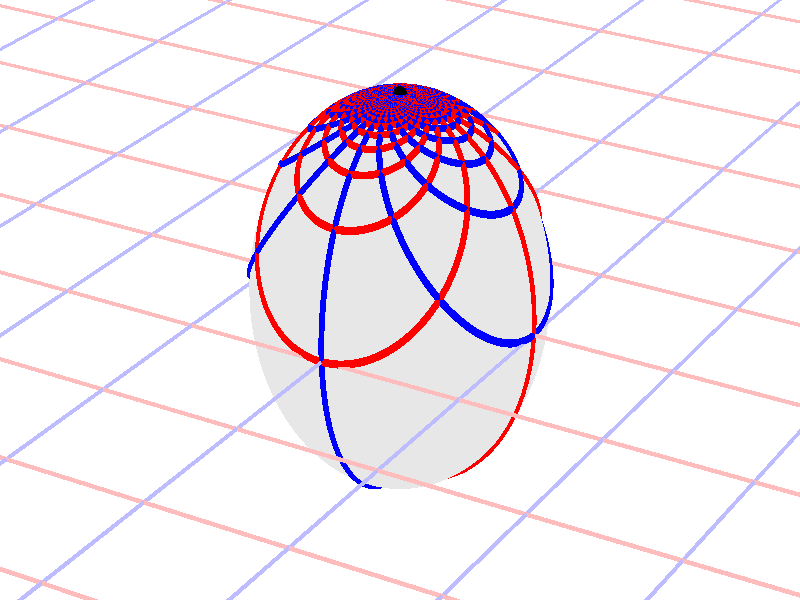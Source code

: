 #version 3.7;
global_settings{assumed_gamma 1.0}
camera{perspective location <16.275953626987476496879026, 9.396926207859083390872001, 6.840402866513374036117057> right <0.133333333333333331482962, -0.230940107675850353485814, -0.000000000000000000000000> up <-0.044429719908903583802662, -0.025651510749425152774217, 0.140953893117886280839102> direction <0.813797681349373802639491, 0.469846310392954158441370, 0.342020143325668712908083> sky <-0.296198132726023855010311, -0.171010071662834328698466, 0.939692620785908427905042> look_at <15.462155945638102139128023, 8.927079897466128954874875, 6.498382723187705600764730>}
light_source{<16.275953626987476496879026, 9.396926207859083390872001, 6.840402866513374036117057> rgb<1.0,1.0,1.0>}
background{rgb<1,1,1>}
union{object{sphere{<0.000000000000000000000000, 0.000000000000000000000000, 0.062924706842520106153671>,1.001977803512241971262142} pigment{rgbft<0.8,0.8,0.8,0.2,0.2>}}object{union{cylinder{<-50.000000000000000000000000, 50.000000000000000000000000, 0.000000000000000000000000>,<-50.000000000000000000000000, -50.000000000000000000000000, 0.000000000000000000000000>,0.010000000000000000208167}cylinder{<-49.000000000000000000000000, 50.000000000000000000000000, 0.000000000000000000000000>,<-49.000000000000000000000000, -50.000000000000000000000000, 0.000000000000000000000000>,0.010000000000000000208167}cylinder{<-48.000000000000000000000000, 50.000000000000000000000000, 0.000000000000000000000000>,<-48.000000000000000000000000, -50.000000000000000000000000, 0.000000000000000000000000>,0.010000000000000000208167}cylinder{<-47.000000000000000000000000, 50.000000000000000000000000, 0.000000000000000000000000>,<-47.000000000000000000000000, -50.000000000000000000000000, 0.000000000000000000000000>,0.010000000000000000208167}cylinder{<-46.000000000000000000000000, 50.000000000000000000000000, 0.000000000000000000000000>,<-46.000000000000000000000000, -50.000000000000000000000000, 0.000000000000000000000000>,0.010000000000000000208167}cylinder{<-45.000000000000000000000000, 50.000000000000000000000000, 0.000000000000000000000000>,<-45.000000000000000000000000, -50.000000000000000000000000, 0.000000000000000000000000>,0.010000000000000000208167}cylinder{<-44.000000000000000000000000, 50.000000000000000000000000, 0.000000000000000000000000>,<-44.000000000000000000000000, -50.000000000000000000000000, 0.000000000000000000000000>,0.010000000000000000208167}cylinder{<-43.000000000000000000000000, 50.000000000000000000000000, 0.000000000000000000000000>,<-43.000000000000000000000000, -50.000000000000000000000000, 0.000000000000000000000000>,0.010000000000000000208167}cylinder{<-42.000000000000000000000000, 50.000000000000000000000000, 0.000000000000000000000000>,<-42.000000000000000000000000, -50.000000000000000000000000, 0.000000000000000000000000>,0.010000000000000000208167}cylinder{<-41.000000000000000000000000, 50.000000000000000000000000, 0.000000000000000000000000>,<-41.000000000000000000000000, -50.000000000000000000000000, 0.000000000000000000000000>,0.010000000000000000208167}cylinder{<-40.000000000000000000000000, 50.000000000000000000000000, 0.000000000000000000000000>,<-40.000000000000000000000000, -50.000000000000000000000000, 0.000000000000000000000000>,0.010000000000000000208167}cylinder{<-39.000000000000000000000000, 50.000000000000000000000000, 0.000000000000000000000000>,<-39.000000000000000000000000, -50.000000000000000000000000, 0.000000000000000000000000>,0.010000000000000000208167}cylinder{<-38.000000000000000000000000, 50.000000000000000000000000, 0.000000000000000000000000>,<-38.000000000000000000000000, -50.000000000000000000000000, 0.000000000000000000000000>,0.010000000000000000208167}cylinder{<-37.000000000000000000000000, 50.000000000000000000000000, 0.000000000000000000000000>,<-37.000000000000000000000000, -50.000000000000000000000000, 0.000000000000000000000000>,0.010000000000000000208167}cylinder{<-36.000000000000000000000000, 50.000000000000000000000000, 0.000000000000000000000000>,<-36.000000000000000000000000, -50.000000000000000000000000, 0.000000000000000000000000>,0.010000000000000000208167}cylinder{<-35.000000000000000000000000, 50.000000000000000000000000, 0.000000000000000000000000>,<-35.000000000000000000000000, -50.000000000000000000000000, 0.000000000000000000000000>,0.010000000000000000208167}cylinder{<-34.000000000000000000000000, 50.000000000000000000000000, 0.000000000000000000000000>,<-34.000000000000000000000000, -50.000000000000000000000000, 0.000000000000000000000000>,0.010000000000000000208167}cylinder{<-33.000000000000000000000000, 50.000000000000000000000000, 0.000000000000000000000000>,<-33.000000000000000000000000, -50.000000000000000000000000, 0.000000000000000000000000>,0.010000000000000000208167}cylinder{<-32.000000000000000000000000, 50.000000000000000000000000, 0.000000000000000000000000>,<-32.000000000000000000000000, -50.000000000000000000000000, 0.000000000000000000000000>,0.010000000000000000208167}cylinder{<-31.000000000000000000000000, 50.000000000000000000000000, 0.000000000000000000000000>,<-31.000000000000000000000000, -50.000000000000000000000000, 0.000000000000000000000000>,0.010000000000000000208167}cylinder{<-30.000000000000000000000000, 50.000000000000000000000000, 0.000000000000000000000000>,<-30.000000000000000000000000, -50.000000000000000000000000, 0.000000000000000000000000>,0.010000000000000000208167}cylinder{<-29.000000000000000000000000, 50.000000000000000000000000, 0.000000000000000000000000>,<-29.000000000000000000000000, -50.000000000000000000000000, 0.000000000000000000000000>,0.010000000000000000208167}cylinder{<-28.000000000000000000000000, 50.000000000000000000000000, 0.000000000000000000000000>,<-28.000000000000000000000000, -50.000000000000000000000000, 0.000000000000000000000000>,0.010000000000000000208167}cylinder{<-27.000000000000000000000000, 50.000000000000000000000000, 0.000000000000000000000000>,<-27.000000000000000000000000, -50.000000000000000000000000, 0.000000000000000000000000>,0.010000000000000000208167}cylinder{<-26.000000000000000000000000, 50.000000000000000000000000, 0.000000000000000000000000>,<-26.000000000000000000000000, -50.000000000000000000000000, 0.000000000000000000000000>,0.010000000000000000208167}cylinder{<-25.000000000000000000000000, 50.000000000000000000000000, 0.000000000000000000000000>,<-25.000000000000000000000000, -50.000000000000000000000000, 0.000000000000000000000000>,0.010000000000000000208167}cylinder{<-24.000000000000000000000000, 50.000000000000000000000000, 0.000000000000000000000000>,<-24.000000000000000000000000, -50.000000000000000000000000, 0.000000000000000000000000>,0.010000000000000000208167}cylinder{<-23.000000000000000000000000, 50.000000000000000000000000, 0.000000000000000000000000>,<-23.000000000000000000000000, -50.000000000000000000000000, 0.000000000000000000000000>,0.010000000000000000208167}cylinder{<-22.000000000000000000000000, 50.000000000000000000000000, 0.000000000000000000000000>,<-22.000000000000000000000000, -50.000000000000000000000000, 0.000000000000000000000000>,0.010000000000000000208167}cylinder{<-21.000000000000000000000000, 50.000000000000000000000000, 0.000000000000000000000000>,<-21.000000000000000000000000, -50.000000000000000000000000, 0.000000000000000000000000>,0.010000000000000000208167}cylinder{<-20.000000000000000000000000, 50.000000000000000000000000, 0.000000000000000000000000>,<-20.000000000000000000000000, -50.000000000000000000000000, 0.000000000000000000000000>,0.010000000000000000208167}cylinder{<-19.000000000000000000000000, 50.000000000000000000000000, 0.000000000000000000000000>,<-19.000000000000000000000000, -50.000000000000000000000000, 0.000000000000000000000000>,0.010000000000000000208167}cylinder{<-18.000000000000000000000000, 50.000000000000000000000000, 0.000000000000000000000000>,<-18.000000000000000000000000, -50.000000000000000000000000, 0.000000000000000000000000>,0.010000000000000000208167}cylinder{<-17.000000000000000000000000, 50.000000000000000000000000, 0.000000000000000000000000>,<-17.000000000000000000000000, -50.000000000000000000000000, 0.000000000000000000000000>,0.010000000000000000208167}cylinder{<-16.000000000000000000000000, 50.000000000000000000000000, 0.000000000000000000000000>,<-16.000000000000000000000000, -50.000000000000000000000000, 0.000000000000000000000000>,0.010000000000000000208167}cylinder{<-15.000000000000000000000000, 50.000000000000000000000000, 0.000000000000000000000000>,<-15.000000000000000000000000, -50.000000000000000000000000, 0.000000000000000000000000>,0.010000000000000000208167}cylinder{<-14.000000000000000000000000, 50.000000000000000000000000, 0.000000000000000000000000>,<-14.000000000000000000000000, -50.000000000000000000000000, 0.000000000000000000000000>,0.010000000000000000208167}cylinder{<-13.000000000000000000000000, 50.000000000000000000000000, 0.000000000000000000000000>,<-13.000000000000000000000000, -50.000000000000000000000000, 0.000000000000000000000000>,0.010000000000000000208167}cylinder{<-12.000000000000000000000000, 50.000000000000000000000000, 0.000000000000000000000000>,<-12.000000000000000000000000, -50.000000000000000000000000, 0.000000000000000000000000>,0.010000000000000000208167}cylinder{<-11.000000000000000000000000, 50.000000000000000000000000, 0.000000000000000000000000>,<-11.000000000000000000000000, -50.000000000000000000000000, 0.000000000000000000000000>,0.010000000000000000208167}cylinder{<-10.000000000000000000000000, 50.000000000000000000000000, 0.000000000000000000000000>,<-10.000000000000000000000000, -50.000000000000000000000000, 0.000000000000000000000000>,0.010000000000000000208167}cylinder{<-9.000000000000000000000000, 50.000000000000000000000000, 0.000000000000000000000000>,<-9.000000000000000000000000, -50.000000000000000000000000, 0.000000000000000000000000>,0.010000000000000000208167}cylinder{<-8.000000000000000000000000, 50.000000000000000000000000, 0.000000000000000000000000>,<-8.000000000000000000000000, -50.000000000000000000000000, 0.000000000000000000000000>,0.010000000000000000208167}cylinder{<-7.000000000000000000000000, 50.000000000000000000000000, 0.000000000000000000000000>,<-7.000000000000000000000000, -50.000000000000000000000000, 0.000000000000000000000000>,0.010000000000000000208167}cylinder{<-6.000000000000000000000000, 50.000000000000000000000000, 0.000000000000000000000000>,<-6.000000000000000000000000, -50.000000000000000000000000, 0.000000000000000000000000>,0.010000000000000000208167}cylinder{<-5.000000000000000000000000, 50.000000000000000000000000, 0.000000000000000000000000>,<-5.000000000000000000000000, -50.000000000000000000000000, 0.000000000000000000000000>,0.010000000000000000208167}cylinder{<-4.000000000000000000000000, 50.000000000000000000000000, 0.000000000000000000000000>,<-4.000000000000000000000000, -50.000000000000000000000000, 0.000000000000000000000000>,0.010000000000000000208167}cylinder{<-3.000000000000000000000000, 50.000000000000000000000000, 0.000000000000000000000000>,<-3.000000000000000000000000, -50.000000000000000000000000, 0.000000000000000000000000>,0.010000000000000000208167}cylinder{<-2.000000000000000000000000, 50.000000000000000000000000, 0.000000000000000000000000>,<-2.000000000000000000000000, -50.000000000000000000000000, 0.000000000000000000000000>,0.010000000000000000208167}cylinder{<-1.000000000000000000000000, 50.000000000000000000000000, 0.000000000000000000000000>,<-1.000000000000000000000000, -50.000000000000000000000000, 0.000000000000000000000000>,0.010000000000000000208167}cylinder{<0.000000000000000000000000, 50.000000000000000000000000, 0.000000000000000000000000>,<0.000000000000000000000000, -50.000000000000000000000000, 0.000000000000000000000000>,0.010000000000000000208167}cylinder{<1.000000000000000000000000, 50.000000000000000000000000, 0.000000000000000000000000>,<1.000000000000000000000000, -50.000000000000000000000000, 0.000000000000000000000000>,0.010000000000000000208167}cylinder{<2.000000000000000000000000, 50.000000000000000000000000, 0.000000000000000000000000>,<2.000000000000000000000000, -50.000000000000000000000000, 0.000000000000000000000000>,0.010000000000000000208167}cylinder{<3.000000000000000000000000, 50.000000000000000000000000, 0.000000000000000000000000>,<3.000000000000000000000000, -50.000000000000000000000000, 0.000000000000000000000000>,0.010000000000000000208167}cylinder{<4.000000000000000000000000, 50.000000000000000000000000, 0.000000000000000000000000>,<4.000000000000000000000000, -50.000000000000000000000000, 0.000000000000000000000000>,0.010000000000000000208167}cylinder{<5.000000000000000000000000, 50.000000000000000000000000, 0.000000000000000000000000>,<5.000000000000000000000000, -50.000000000000000000000000, 0.000000000000000000000000>,0.010000000000000000208167}cylinder{<6.000000000000000000000000, 50.000000000000000000000000, 0.000000000000000000000000>,<6.000000000000000000000000, -50.000000000000000000000000, 0.000000000000000000000000>,0.010000000000000000208167}cylinder{<7.000000000000000000000000, 50.000000000000000000000000, 0.000000000000000000000000>,<7.000000000000000000000000, -50.000000000000000000000000, 0.000000000000000000000000>,0.010000000000000000208167}cylinder{<8.000000000000000000000000, 50.000000000000000000000000, 0.000000000000000000000000>,<8.000000000000000000000000, -50.000000000000000000000000, 0.000000000000000000000000>,0.010000000000000000208167}cylinder{<9.000000000000000000000000, 50.000000000000000000000000, 0.000000000000000000000000>,<9.000000000000000000000000, -50.000000000000000000000000, 0.000000000000000000000000>,0.010000000000000000208167}cylinder{<10.000000000000000000000000, 50.000000000000000000000000, 0.000000000000000000000000>,<10.000000000000000000000000, -50.000000000000000000000000, 0.000000000000000000000000>,0.010000000000000000208167}cylinder{<11.000000000000000000000000, 50.000000000000000000000000, 0.000000000000000000000000>,<11.000000000000000000000000, -50.000000000000000000000000, 0.000000000000000000000000>,0.010000000000000000208167}cylinder{<12.000000000000000000000000, 50.000000000000000000000000, 0.000000000000000000000000>,<12.000000000000000000000000, -50.000000000000000000000000, 0.000000000000000000000000>,0.010000000000000000208167}cylinder{<13.000000000000000000000000, 50.000000000000000000000000, 0.000000000000000000000000>,<13.000000000000000000000000, -50.000000000000000000000000, 0.000000000000000000000000>,0.010000000000000000208167}cylinder{<14.000000000000000000000000, 50.000000000000000000000000, 0.000000000000000000000000>,<14.000000000000000000000000, -50.000000000000000000000000, 0.000000000000000000000000>,0.010000000000000000208167}cylinder{<15.000000000000000000000000, 50.000000000000000000000000, 0.000000000000000000000000>,<15.000000000000000000000000, -50.000000000000000000000000, 0.000000000000000000000000>,0.010000000000000000208167}cylinder{<16.000000000000000000000000, 50.000000000000000000000000, 0.000000000000000000000000>,<16.000000000000000000000000, -50.000000000000000000000000, 0.000000000000000000000000>,0.010000000000000000208167}cylinder{<17.000000000000000000000000, 50.000000000000000000000000, 0.000000000000000000000000>,<17.000000000000000000000000, -50.000000000000000000000000, 0.000000000000000000000000>,0.010000000000000000208167}cylinder{<18.000000000000000000000000, 50.000000000000000000000000, 0.000000000000000000000000>,<18.000000000000000000000000, -50.000000000000000000000000, 0.000000000000000000000000>,0.010000000000000000208167}cylinder{<19.000000000000000000000000, 50.000000000000000000000000, 0.000000000000000000000000>,<19.000000000000000000000000, -50.000000000000000000000000, 0.000000000000000000000000>,0.010000000000000000208167}cylinder{<20.000000000000000000000000, 50.000000000000000000000000, 0.000000000000000000000000>,<20.000000000000000000000000, -50.000000000000000000000000, 0.000000000000000000000000>,0.010000000000000000208167}cylinder{<21.000000000000000000000000, 50.000000000000000000000000, 0.000000000000000000000000>,<21.000000000000000000000000, -50.000000000000000000000000, 0.000000000000000000000000>,0.010000000000000000208167}cylinder{<22.000000000000000000000000, 50.000000000000000000000000, 0.000000000000000000000000>,<22.000000000000000000000000, -50.000000000000000000000000, 0.000000000000000000000000>,0.010000000000000000208167}cylinder{<23.000000000000000000000000, 50.000000000000000000000000, 0.000000000000000000000000>,<23.000000000000000000000000, -50.000000000000000000000000, 0.000000000000000000000000>,0.010000000000000000208167}cylinder{<24.000000000000000000000000, 50.000000000000000000000000, 0.000000000000000000000000>,<24.000000000000000000000000, -50.000000000000000000000000, 0.000000000000000000000000>,0.010000000000000000208167}cylinder{<25.000000000000000000000000, 50.000000000000000000000000, 0.000000000000000000000000>,<25.000000000000000000000000, -50.000000000000000000000000, 0.000000000000000000000000>,0.010000000000000000208167}cylinder{<26.000000000000000000000000, 50.000000000000000000000000, 0.000000000000000000000000>,<26.000000000000000000000000, -50.000000000000000000000000, 0.000000000000000000000000>,0.010000000000000000208167}cylinder{<27.000000000000000000000000, 50.000000000000000000000000, 0.000000000000000000000000>,<27.000000000000000000000000, -50.000000000000000000000000, 0.000000000000000000000000>,0.010000000000000000208167}cylinder{<28.000000000000000000000000, 50.000000000000000000000000, 0.000000000000000000000000>,<28.000000000000000000000000, -50.000000000000000000000000, 0.000000000000000000000000>,0.010000000000000000208167}cylinder{<29.000000000000000000000000, 50.000000000000000000000000, 0.000000000000000000000000>,<29.000000000000000000000000, -50.000000000000000000000000, 0.000000000000000000000000>,0.010000000000000000208167}cylinder{<30.000000000000000000000000, 50.000000000000000000000000, 0.000000000000000000000000>,<30.000000000000000000000000, -50.000000000000000000000000, 0.000000000000000000000000>,0.010000000000000000208167}cylinder{<31.000000000000000000000000, 50.000000000000000000000000, 0.000000000000000000000000>,<31.000000000000000000000000, -50.000000000000000000000000, 0.000000000000000000000000>,0.010000000000000000208167}cylinder{<32.000000000000000000000000, 50.000000000000000000000000, 0.000000000000000000000000>,<32.000000000000000000000000, -50.000000000000000000000000, 0.000000000000000000000000>,0.010000000000000000208167}cylinder{<33.000000000000000000000000, 50.000000000000000000000000, 0.000000000000000000000000>,<33.000000000000000000000000, -50.000000000000000000000000, 0.000000000000000000000000>,0.010000000000000000208167}cylinder{<34.000000000000000000000000, 50.000000000000000000000000, 0.000000000000000000000000>,<34.000000000000000000000000, -50.000000000000000000000000, 0.000000000000000000000000>,0.010000000000000000208167}cylinder{<35.000000000000000000000000, 50.000000000000000000000000, 0.000000000000000000000000>,<35.000000000000000000000000, -50.000000000000000000000000, 0.000000000000000000000000>,0.010000000000000000208167}cylinder{<36.000000000000000000000000, 50.000000000000000000000000, 0.000000000000000000000000>,<36.000000000000000000000000, -50.000000000000000000000000, 0.000000000000000000000000>,0.010000000000000000208167}cylinder{<37.000000000000000000000000, 50.000000000000000000000000, 0.000000000000000000000000>,<37.000000000000000000000000, -50.000000000000000000000000, 0.000000000000000000000000>,0.010000000000000000208167}cylinder{<38.000000000000000000000000, 50.000000000000000000000000, 0.000000000000000000000000>,<38.000000000000000000000000, -50.000000000000000000000000, 0.000000000000000000000000>,0.010000000000000000208167}cylinder{<39.000000000000000000000000, 50.000000000000000000000000, 0.000000000000000000000000>,<39.000000000000000000000000, -50.000000000000000000000000, 0.000000000000000000000000>,0.010000000000000000208167}cylinder{<40.000000000000000000000000, 50.000000000000000000000000, 0.000000000000000000000000>,<40.000000000000000000000000, -50.000000000000000000000000, 0.000000000000000000000000>,0.010000000000000000208167}cylinder{<41.000000000000000000000000, 50.000000000000000000000000, 0.000000000000000000000000>,<41.000000000000000000000000, -50.000000000000000000000000, 0.000000000000000000000000>,0.010000000000000000208167}cylinder{<42.000000000000000000000000, 50.000000000000000000000000, 0.000000000000000000000000>,<42.000000000000000000000000, -50.000000000000000000000000, 0.000000000000000000000000>,0.010000000000000000208167}cylinder{<43.000000000000000000000000, 50.000000000000000000000000, 0.000000000000000000000000>,<43.000000000000000000000000, -50.000000000000000000000000, 0.000000000000000000000000>,0.010000000000000000208167}cylinder{<44.000000000000000000000000, 50.000000000000000000000000, 0.000000000000000000000000>,<44.000000000000000000000000, -50.000000000000000000000000, 0.000000000000000000000000>,0.010000000000000000208167}cylinder{<45.000000000000000000000000, 50.000000000000000000000000, 0.000000000000000000000000>,<45.000000000000000000000000, -50.000000000000000000000000, 0.000000000000000000000000>,0.010000000000000000208167}cylinder{<46.000000000000000000000000, 50.000000000000000000000000, 0.000000000000000000000000>,<46.000000000000000000000000, -50.000000000000000000000000, 0.000000000000000000000000>,0.010000000000000000208167}cylinder{<47.000000000000000000000000, 50.000000000000000000000000, 0.000000000000000000000000>,<47.000000000000000000000000, -50.000000000000000000000000, 0.000000000000000000000000>,0.010000000000000000208167}cylinder{<48.000000000000000000000000, 50.000000000000000000000000, 0.000000000000000000000000>,<48.000000000000000000000000, -50.000000000000000000000000, 0.000000000000000000000000>,0.010000000000000000208167}cylinder{<49.000000000000000000000000, 50.000000000000000000000000, 0.000000000000000000000000>,<49.000000000000000000000000, -50.000000000000000000000000, 0.000000000000000000000000>,0.010000000000000000208167}cylinder{<50.000000000000000000000000, 50.000000000000000000000000, 0.000000000000000000000000>,<50.000000000000000000000000, -50.000000000000000000000000, 0.000000000000000000000000>,0.010000000000000000208167}} pigment{rgb<1.0,0.5,0.5>}}object{union{cylinder{<50.000000000000000000000000, -50.000000000000000000000000, 0.000000000000000000000000>,<-50.000000000000000000000000, -50.000000000000000000000000, 0.000000000000000000000000>,0.010000000000000000208167}cylinder{<50.000000000000000000000000, -49.000000000000000000000000, 0.000000000000000000000000>,<-50.000000000000000000000000, -49.000000000000000000000000, 0.000000000000000000000000>,0.010000000000000000208167}cylinder{<50.000000000000000000000000, -48.000000000000000000000000, 0.000000000000000000000000>,<-50.000000000000000000000000, -48.000000000000000000000000, 0.000000000000000000000000>,0.010000000000000000208167}cylinder{<50.000000000000000000000000, -47.000000000000000000000000, 0.000000000000000000000000>,<-50.000000000000000000000000, -47.000000000000000000000000, 0.000000000000000000000000>,0.010000000000000000208167}cylinder{<50.000000000000000000000000, -46.000000000000000000000000, 0.000000000000000000000000>,<-50.000000000000000000000000, -46.000000000000000000000000, 0.000000000000000000000000>,0.010000000000000000208167}cylinder{<50.000000000000000000000000, -45.000000000000000000000000, 0.000000000000000000000000>,<-50.000000000000000000000000, -45.000000000000000000000000, 0.000000000000000000000000>,0.010000000000000000208167}cylinder{<50.000000000000000000000000, -44.000000000000000000000000, 0.000000000000000000000000>,<-50.000000000000000000000000, -44.000000000000000000000000, 0.000000000000000000000000>,0.010000000000000000208167}cylinder{<50.000000000000000000000000, -43.000000000000000000000000, 0.000000000000000000000000>,<-50.000000000000000000000000, -43.000000000000000000000000, 0.000000000000000000000000>,0.010000000000000000208167}cylinder{<50.000000000000000000000000, -42.000000000000000000000000, 0.000000000000000000000000>,<-50.000000000000000000000000, -42.000000000000000000000000, 0.000000000000000000000000>,0.010000000000000000208167}cylinder{<50.000000000000000000000000, -41.000000000000000000000000, 0.000000000000000000000000>,<-50.000000000000000000000000, -41.000000000000000000000000, 0.000000000000000000000000>,0.010000000000000000208167}cylinder{<50.000000000000000000000000, -40.000000000000000000000000, 0.000000000000000000000000>,<-50.000000000000000000000000, -40.000000000000000000000000, 0.000000000000000000000000>,0.010000000000000000208167}cylinder{<50.000000000000000000000000, -39.000000000000000000000000, 0.000000000000000000000000>,<-50.000000000000000000000000, -39.000000000000000000000000, 0.000000000000000000000000>,0.010000000000000000208167}cylinder{<50.000000000000000000000000, -38.000000000000000000000000, 0.000000000000000000000000>,<-50.000000000000000000000000, -38.000000000000000000000000, 0.000000000000000000000000>,0.010000000000000000208167}cylinder{<50.000000000000000000000000, -37.000000000000000000000000, 0.000000000000000000000000>,<-50.000000000000000000000000, -37.000000000000000000000000, 0.000000000000000000000000>,0.010000000000000000208167}cylinder{<50.000000000000000000000000, -36.000000000000000000000000, 0.000000000000000000000000>,<-50.000000000000000000000000, -36.000000000000000000000000, 0.000000000000000000000000>,0.010000000000000000208167}cylinder{<50.000000000000000000000000, -35.000000000000000000000000, 0.000000000000000000000000>,<-50.000000000000000000000000, -35.000000000000000000000000, 0.000000000000000000000000>,0.010000000000000000208167}cylinder{<50.000000000000000000000000, -34.000000000000000000000000, 0.000000000000000000000000>,<-50.000000000000000000000000, -34.000000000000000000000000, 0.000000000000000000000000>,0.010000000000000000208167}cylinder{<50.000000000000000000000000, -33.000000000000000000000000, 0.000000000000000000000000>,<-50.000000000000000000000000, -33.000000000000000000000000, 0.000000000000000000000000>,0.010000000000000000208167}cylinder{<50.000000000000000000000000, -32.000000000000000000000000, 0.000000000000000000000000>,<-50.000000000000000000000000, -32.000000000000000000000000, 0.000000000000000000000000>,0.010000000000000000208167}cylinder{<50.000000000000000000000000, -31.000000000000000000000000, 0.000000000000000000000000>,<-50.000000000000000000000000, -31.000000000000000000000000, 0.000000000000000000000000>,0.010000000000000000208167}cylinder{<50.000000000000000000000000, -30.000000000000000000000000, 0.000000000000000000000000>,<-50.000000000000000000000000, -30.000000000000000000000000, 0.000000000000000000000000>,0.010000000000000000208167}cylinder{<50.000000000000000000000000, -29.000000000000000000000000, 0.000000000000000000000000>,<-50.000000000000000000000000, -29.000000000000000000000000, 0.000000000000000000000000>,0.010000000000000000208167}cylinder{<50.000000000000000000000000, -28.000000000000000000000000, 0.000000000000000000000000>,<-50.000000000000000000000000, -28.000000000000000000000000, 0.000000000000000000000000>,0.010000000000000000208167}cylinder{<50.000000000000000000000000, -27.000000000000000000000000, 0.000000000000000000000000>,<-50.000000000000000000000000, -27.000000000000000000000000, 0.000000000000000000000000>,0.010000000000000000208167}cylinder{<50.000000000000000000000000, -26.000000000000000000000000, 0.000000000000000000000000>,<-50.000000000000000000000000, -26.000000000000000000000000, 0.000000000000000000000000>,0.010000000000000000208167}cylinder{<50.000000000000000000000000, -25.000000000000000000000000, 0.000000000000000000000000>,<-50.000000000000000000000000, -25.000000000000000000000000, 0.000000000000000000000000>,0.010000000000000000208167}cylinder{<50.000000000000000000000000, -24.000000000000000000000000, 0.000000000000000000000000>,<-50.000000000000000000000000, -24.000000000000000000000000, 0.000000000000000000000000>,0.010000000000000000208167}cylinder{<50.000000000000000000000000, -23.000000000000000000000000, 0.000000000000000000000000>,<-50.000000000000000000000000, -23.000000000000000000000000, 0.000000000000000000000000>,0.010000000000000000208167}cylinder{<50.000000000000000000000000, -22.000000000000000000000000, 0.000000000000000000000000>,<-50.000000000000000000000000, -22.000000000000000000000000, 0.000000000000000000000000>,0.010000000000000000208167}cylinder{<50.000000000000000000000000, -21.000000000000000000000000, 0.000000000000000000000000>,<-50.000000000000000000000000, -21.000000000000000000000000, 0.000000000000000000000000>,0.010000000000000000208167}cylinder{<50.000000000000000000000000, -20.000000000000000000000000, 0.000000000000000000000000>,<-50.000000000000000000000000, -20.000000000000000000000000, 0.000000000000000000000000>,0.010000000000000000208167}cylinder{<50.000000000000000000000000, -19.000000000000000000000000, 0.000000000000000000000000>,<-50.000000000000000000000000, -19.000000000000000000000000, 0.000000000000000000000000>,0.010000000000000000208167}cylinder{<50.000000000000000000000000, -18.000000000000000000000000, 0.000000000000000000000000>,<-50.000000000000000000000000, -18.000000000000000000000000, 0.000000000000000000000000>,0.010000000000000000208167}cylinder{<50.000000000000000000000000, -17.000000000000000000000000, 0.000000000000000000000000>,<-50.000000000000000000000000, -17.000000000000000000000000, 0.000000000000000000000000>,0.010000000000000000208167}cylinder{<50.000000000000000000000000, -16.000000000000000000000000, 0.000000000000000000000000>,<-50.000000000000000000000000, -16.000000000000000000000000, 0.000000000000000000000000>,0.010000000000000000208167}cylinder{<50.000000000000000000000000, -15.000000000000000000000000, 0.000000000000000000000000>,<-50.000000000000000000000000, -15.000000000000000000000000, 0.000000000000000000000000>,0.010000000000000000208167}cylinder{<50.000000000000000000000000, -14.000000000000000000000000, 0.000000000000000000000000>,<-50.000000000000000000000000, -14.000000000000000000000000, 0.000000000000000000000000>,0.010000000000000000208167}cylinder{<50.000000000000000000000000, -13.000000000000000000000000, 0.000000000000000000000000>,<-50.000000000000000000000000, -13.000000000000000000000000, 0.000000000000000000000000>,0.010000000000000000208167}cylinder{<50.000000000000000000000000, -12.000000000000000000000000, 0.000000000000000000000000>,<-50.000000000000000000000000, -12.000000000000000000000000, 0.000000000000000000000000>,0.010000000000000000208167}cylinder{<50.000000000000000000000000, -11.000000000000000000000000, 0.000000000000000000000000>,<-50.000000000000000000000000, -11.000000000000000000000000, 0.000000000000000000000000>,0.010000000000000000208167}cylinder{<50.000000000000000000000000, -10.000000000000000000000000, 0.000000000000000000000000>,<-50.000000000000000000000000, -10.000000000000000000000000, 0.000000000000000000000000>,0.010000000000000000208167}cylinder{<50.000000000000000000000000, -9.000000000000000000000000, 0.000000000000000000000000>,<-50.000000000000000000000000, -9.000000000000000000000000, 0.000000000000000000000000>,0.010000000000000000208167}cylinder{<50.000000000000000000000000, -8.000000000000000000000000, 0.000000000000000000000000>,<-50.000000000000000000000000, -8.000000000000000000000000, 0.000000000000000000000000>,0.010000000000000000208167}cylinder{<50.000000000000000000000000, -7.000000000000000000000000, 0.000000000000000000000000>,<-50.000000000000000000000000, -7.000000000000000000000000, 0.000000000000000000000000>,0.010000000000000000208167}cylinder{<50.000000000000000000000000, -6.000000000000000000000000, 0.000000000000000000000000>,<-50.000000000000000000000000, -6.000000000000000000000000, 0.000000000000000000000000>,0.010000000000000000208167}cylinder{<50.000000000000000000000000, -5.000000000000000000000000, 0.000000000000000000000000>,<-50.000000000000000000000000, -5.000000000000000000000000, 0.000000000000000000000000>,0.010000000000000000208167}cylinder{<50.000000000000000000000000, -4.000000000000000000000000, 0.000000000000000000000000>,<-50.000000000000000000000000, -4.000000000000000000000000, 0.000000000000000000000000>,0.010000000000000000208167}cylinder{<50.000000000000000000000000, -3.000000000000000000000000, 0.000000000000000000000000>,<-50.000000000000000000000000, -3.000000000000000000000000, 0.000000000000000000000000>,0.010000000000000000208167}cylinder{<50.000000000000000000000000, -2.000000000000000000000000, 0.000000000000000000000000>,<-50.000000000000000000000000, -2.000000000000000000000000, 0.000000000000000000000000>,0.010000000000000000208167}cylinder{<50.000000000000000000000000, -1.000000000000000000000000, 0.000000000000000000000000>,<-50.000000000000000000000000, -1.000000000000000000000000, 0.000000000000000000000000>,0.010000000000000000208167}cylinder{<50.000000000000000000000000, 0.000000000000000000000000, 0.000000000000000000000000>,<-50.000000000000000000000000, 0.000000000000000000000000, 0.000000000000000000000000>,0.010000000000000000208167}cylinder{<50.000000000000000000000000, 1.000000000000000000000000, 0.000000000000000000000000>,<-50.000000000000000000000000, 1.000000000000000000000000, 0.000000000000000000000000>,0.010000000000000000208167}cylinder{<50.000000000000000000000000, 2.000000000000000000000000, 0.000000000000000000000000>,<-50.000000000000000000000000, 2.000000000000000000000000, 0.000000000000000000000000>,0.010000000000000000208167}cylinder{<50.000000000000000000000000, 3.000000000000000000000000, 0.000000000000000000000000>,<-50.000000000000000000000000, 3.000000000000000000000000, 0.000000000000000000000000>,0.010000000000000000208167}cylinder{<50.000000000000000000000000, 4.000000000000000000000000, 0.000000000000000000000000>,<-50.000000000000000000000000, 4.000000000000000000000000, 0.000000000000000000000000>,0.010000000000000000208167}cylinder{<50.000000000000000000000000, 5.000000000000000000000000, 0.000000000000000000000000>,<-50.000000000000000000000000, 5.000000000000000000000000, 0.000000000000000000000000>,0.010000000000000000208167}cylinder{<50.000000000000000000000000, 6.000000000000000000000000, 0.000000000000000000000000>,<-50.000000000000000000000000, 6.000000000000000000000000, 0.000000000000000000000000>,0.010000000000000000208167}cylinder{<50.000000000000000000000000, 7.000000000000000000000000, 0.000000000000000000000000>,<-50.000000000000000000000000, 7.000000000000000000000000, 0.000000000000000000000000>,0.010000000000000000208167}cylinder{<50.000000000000000000000000, 8.000000000000000000000000, 0.000000000000000000000000>,<-50.000000000000000000000000, 8.000000000000000000000000, 0.000000000000000000000000>,0.010000000000000000208167}cylinder{<50.000000000000000000000000, 9.000000000000000000000000, 0.000000000000000000000000>,<-50.000000000000000000000000, 9.000000000000000000000000, 0.000000000000000000000000>,0.010000000000000000208167}cylinder{<50.000000000000000000000000, 10.000000000000000000000000, 0.000000000000000000000000>,<-50.000000000000000000000000, 10.000000000000000000000000, 0.000000000000000000000000>,0.010000000000000000208167}cylinder{<50.000000000000000000000000, 11.000000000000000000000000, 0.000000000000000000000000>,<-50.000000000000000000000000, 11.000000000000000000000000, 0.000000000000000000000000>,0.010000000000000000208167}cylinder{<50.000000000000000000000000, 12.000000000000000000000000, 0.000000000000000000000000>,<-50.000000000000000000000000, 12.000000000000000000000000, 0.000000000000000000000000>,0.010000000000000000208167}cylinder{<50.000000000000000000000000, 13.000000000000000000000000, 0.000000000000000000000000>,<-50.000000000000000000000000, 13.000000000000000000000000, 0.000000000000000000000000>,0.010000000000000000208167}cylinder{<50.000000000000000000000000, 14.000000000000000000000000, 0.000000000000000000000000>,<-50.000000000000000000000000, 14.000000000000000000000000, 0.000000000000000000000000>,0.010000000000000000208167}cylinder{<50.000000000000000000000000, 15.000000000000000000000000, 0.000000000000000000000000>,<-50.000000000000000000000000, 15.000000000000000000000000, 0.000000000000000000000000>,0.010000000000000000208167}cylinder{<50.000000000000000000000000, 16.000000000000000000000000, 0.000000000000000000000000>,<-50.000000000000000000000000, 16.000000000000000000000000, 0.000000000000000000000000>,0.010000000000000000208167}cylinder{<50.000000000000000000000000, 17.000000000000000000000000, 0.000000000000000000000000>,<-50.000000000000000000000000, 17.000000000000000000000000, 0.000000000000000000000000>,0.010000000000000000208167}cylinder{<50.000000000000000000000000, 18.000000000000000000000000, 0.000000000000000000000000>,<-50.000000000000000000000000, 18.000000000000000000000000, 0.000000000000000000000000>,0.010000000000000000208167}cylinder{<50.000000000000000000000000, 19.000000000000000000000000, 0.000000000000000000000000>,<-50.000000000000000000000000, 19.000000000000000000000000, 0.000000000000000000000000>,0.010000000000000000208167}cylinder{<50.000000000000000000000000, 20.000000000000000000000000, 0.000000000000000000000000>,<-50.000000000000000000000000, 20.000000000000000000000000, 0.000000000000000000000000>,0.010000000000000000208167}cylinder{<50.000000000000000000000000, 21.000000000000000000000000, 0.000000000000000000000000>,<-50.000000000000000000000000, 21.000000000000000000000000, 0.000000000000000000000000>,0.010000000000000000208167}cylinder{<50.000000000000000000000000, 22.000000000000000000000000, 0.000000000000000000000000>,<-50.000000000000000000000000, 22.000000000000000000000000, 0.000000000000000000000000>,0.010000000000000000208167}cylinder{<50.000000000000000000000000, 23.000000000000000000000000, 0.000000000000000000000000>,<-50.000000000000000000000000, 23.000000000000000000000000, 0.000000000000000000000000>,0.010000000000000000208167}cylinder{<50.000000000000000000000000, 24.000000000000000000000000, 0.000000000000000000000000>,<-50.000000000000000000000000, 24.000000000000000000000000, 0.000000000000000000000000>,0.010000000000000000208167}cylinder{<50.000000000000000000000000, 25.000000000000000000000000, 0.000000000000000000000000>,<-50.000000000000000000000000, 25.000000000000000000000000, 0.000000000000000000000000>,0.010000000000000000208167}cylinder{<50.000000000000000000000000, 26.000000000000000000000000, 0.000000000000000000000000>,<-50.000000000000000000000000, 26.000000000000000000000000, 0.000000000000000000000000>,0.010000000000000000208167}cylinder{<50.000000000000000000000000, 27.000000000000000000000000, 0.000000000000000000000000>,<-50.000000000000000000000000, 27.000000000000000000000000, 0.000000000000000000000000>,0.010000000000000000208167}cylinder{<50.000000000000000000000000, 28.000000000000000000000000, 0.000000000000000000000000>,<-50.000000000000000000000000, 28.000000000000000000000000, 0.000000000000000000000000>,0.010000000000000000208167}cylinder{<50.000000000000000000000000, 29.000000000000000000000000, 0.000000000000000000000000>,<-50.000000000000000000000000, 29.000000000000000000000000, 0.000000000000000000000000>,0.010000000000000000208167}cylinder{<50.000000000000000000000000, 30.000000000000000000000000, 0.000000000000000000000000>,<-50.000000000000000000000000, 30.000000000000000000000000, 0.000000000000000000000000>,0.010000000000000000208167}cylinder{<50.000000000000000000000000, 31.000000000000000000000000, 0.000000000000000000000000>,<-50.000000000000000000000000, 31.000000000000000000000000, 0.000000000000000000000000>,0.010000000000000000208167}cylinder{<50.000000000000000000000000, 32.000000000000000000000000, 0.000000000000000000000000>,<-50.000000000000000000000000, 32.000000000000000000000000, 0.000000000000000000000000>,0.010000000000000000208167}cylinder{<50.000000000000000000000000, 33.000000000000000000000000, 0.000000000000000000000000>,<-50.000000000000000000000000, 33.000000000000000000000000, 0.000000000000000000000000>,0.010000000000000000208167}cylinder{<50.000000000000000000000000, 34.000000000000000000000000, 0.000000000000000000000000>,<-50.000000000000000000000000, 34.000000000000000000000000, 0.000000000000000000000000>,0.010000000000000000208167}cylinder{<50.000000000000000000000000, 35.000000000000000000000000, 0.000000000000000000000000>,<-50.000000000000000000000000, 35.000000000000000000000000, 0.000000000000000000000000>,0.010000000000000000208167}cylinder{<50.000000000000000000000000, 36.000000000000000000000000, 0.000000000000000000000000>,<-50.000000000000000000000000, 36.000000000000000000000000, 0.000000000000000000000000>,0.010000000000000000208167}cylinder{<50.000000000000000000000000, 37.000000000000000000000000, 0.000000000000000000000000>,<-50.000000000000000000000000, 37.000000000000000000000000, 0.000000000000000000000000>,0.010000000000000000208167}cylinder{<50.000000000000000000000000, 38.000000000000000000000000, 0.000000000000000000000000>,<-50.000000000000000000000000, 38.000000000000000000000000, 0.000000000000000000000000>,0.010000000000000000208167}cylinder{<50.000000000000000000000000, 39.000000000000000000000000, 0.000000000000000000000000>,<-50.000000000000000000000000, 39.000000000000000000000000, 0.000000000000000000000000>,0.010000000000000000208167}cylinder{<50.000000000000000000000000, 40.000000000000000000000000, 0.000000000000000000000000>,<-50.000000000000000000000000, 40.000000000000000000000000, 0.000000000000000000000000>,0.010000000000000000208167}cylinder{<50.000000000000000000000000, 41.000000000000000000000000, 0.000000000000000000000000>,<-50.000000000000000000000000, 41.000000000000000000000000, 0.000000000000000000000000>,0.010000000000000000208167}cylinder{<50.000000000000000000000000, 42.000000000000000000000000, 0.000000000000000000000000>,<-50.000000000000000000000000, 42.000000000000000000000000, 0.000000000000000000000000>,0.010000000000000000208167}cylinder{<50.000000000000000000000000, 43.000000000000000000000000, 0.000000000000000000000000>,<-50.000000000000000000000000, 43.000000000000000000000000, 0.000000000000000000000000>,0.010000000000000000208167}cylinder{<50.000000000000000000000000, 44.000000000000000000000000, 0.000000000000000000000000>,<-50.000000000000000000000000, 44.000000000000000000000000, 0.000000000000000000000000>,0.010000000000000000208167}cylinder{<50.000000000000000000000000, 45.000000000000000000000000, 0.000000000000000000000000>,<-50.000000000000000000000000, 45.000000000000000000000000, 0.000000000000000000000000>,0.010000000000000000208167}cylinder{<50.000000000000000000000000, 46.000000000000000000000000, 0.000000000000000000000000>,<-50.000000000000000000000000, 46.000000000000000000000000, 0.000000000000000000000000>,0.010000000000000000208167}cylinder{<50.000000000000000000000000, 47.000000000000000000000000, 0.000000000000000000000000>,<-50.000000000000000000000000, 47.000000000000000000000000, 0.000000000000000000000000>,0.010000000000000000208167}cylinder{<50.000000000000000000000000, 48.000000000000000000000000, 0.000000000000000000000000>,<-50.000000000000000000000000, 48.000000000000000000000000, 0.000000000000000000000000>,0.010000000000000000208167}cylinder{<50.000000000000000000000000, 49.000000000000000000000000, 0.000000000000000000000000>,<-50.000000000000000000000000, 49.000000000000000000000000, 0.000000000000000000000000>,0.010000000000000000208167}cylinder{<50.000000000000000000000000, 50.000000000000000000000000, 0.000000000000000000000000>,<-50.000000000000000000000000, 50.000000000000000000000000, 0.000000000000000000000000>,0.010000000000000000208167}} pigment{rgb<0.5,0.5,1.0>}}sphere{<0.000000000000000000000000, 0.000000000000000000000000, 1.064902510354762021904662>,0.050000000000000002775558}object{union{object{torus{0.021335335186121306277895,0.020000000000000000416334} matrix <0.999773273659145922387381, -0.000000000000000000000000, 0.021293221383221695025556, 0.021293221383221695025556, 0.000000000000000000000000, -0.999773273659145922387381, 0.000000000000000000000000, 1.000000000000000000000000, 0.000000000000000000000000, -0.021330497903676862853084, 0.000000000000000000000000, 1.064448212339598853759526>}object{torus{0.021770546690547124685233,0.020000000000000000416334} matrix <0.999763928403036072900534, -0.000000000000000000000000, 0.021727573820585061731281, 0.021727573820585061731281, 0.000000000000000000000000, -0.999763928403036072900534, 0.000000000000000000000000, 1.000000000000000000000000, 0.000000000000000000000000, -0.021765407282844938946509, 0.000000000000000000000000, 1.064429489194465672241563>}object{torus{0.022223878895566612917678,0.020000000000000000416334} matrix <0.999753993291935039167129, -0.000000000000000000000000, 0.022180011199943186483985, 0.022180011199943186483985, 0.000000000000000000000000, -0.999753993291935039167129, 0.000000000000000000000000, 1.000000000000000000000000, 0.000000000000000000000000, -0.022218411672309829746341, 0.000000000000000000000000, 1.064409584472364223017848>}object{torus{0.022696487290683090010113,0.020000000000000000416334} matrix <0.999743417627613095710615, -0.000000000000000000000000, 0.022651686697904658412961, 0.022651686697904658412961, 0.000000000000000000000000, -0.999743417627613095710615, 0.000000000000000000000000, 1.000000000000000000000000, 0.000000000000000000000000, -0.022690663772111242801888, 0.000000000000000000000000, 1.064388396635420397373650>}object{torus{0.023189627713590340446492,0.020000000000000000416334} matrix <0.999732145144535899738969, -0.000000000000000000000000, 0.023143853713342470851400, 0.023143853713342470851400, 0.000000000000000000000000, -0.999732145144535899738969, 0.000000000000000000000000, 1.000000000000000000000000, 0.000000000000000000000000, -0.023183416259175620294242, 0.000000000000000000000000, 1.064365813002978722323633>}object{torus{0.023704667482293977770480,0.020000000000000000416334} matrix <0.999720113263185883312190, -0.000000000000000000000000, 0.023657876849856387946325, 0.023657876849856387946325, 0.000000000000000000000000, -0.999720113263185883312190, 0.000000000000000000000000, 1.000000000000000000000000, 0.000000000000000000000000, -0.023698032860249577252754, 0.000000000000000000000000, 1.064341708250834184212863>}object{torus{0.024243098042188174212619,0.020000000000000000416334} matrix <0.999707252218870912052751, -0.000000000000000000000000, 0.024195244594649938096875, 0.024195244594649938096875, 0.000000000000000000000000, -0.999707252218870912052751, 0.000000000000000000000000, 1.000000000000000000000000, 0.000000000000000000000000, -0.024236000929044695939574, 0.000000000000000000000000, 1.064315942667727998838245>}object{torus{0.024806549374398825097421,0.020000000000000000416334} matrix <0.999693484047882940934926, -0.000000000000000000000000, 0.024757583731162255413771, 0.024757583731162255413771, 0.000000000000000000000000, -0.999693484047882940934926, 0.000000000000000000000000, 1.000000000000000000000000, 0.000000000000000000000000, -0.024798945771273669252954, 0.000000000000000000000000, 1.064288360131179889123132>}object{torus{0.025396806457883471658254,0.020000000000000000416334} matrix <0.999678721405226955454282, -0.000000000000000000000000, 0.025346675711236013595062, 0.025346675711236013595062, 0.000000000000000000000000, -0.999678721405226955454282, 0.000000000000000000000000, 1.000000000000000000000000, 0.000000000000000000000000, -0.025388647007591125942527, 0.000000000000000000000000, 1.064258785737303814045163>}object{torus{0.026015828135715395041938,0.020000000000000000416334} matrix <0.999662866176337150392328, -0.000000000000000000000000, 0.025964475502328745321057, 0.025964475502328745321057, 0.000000000000000000000000, -0.999662866176337150392328, 0.000000000000000000000000, 1.000000000000000000000000, 0.000000000000000000000000, -0.026007057320094915942033, 0.000000000000000000000000, 1.064227023022357165871199>}object{torus{0.026665768804375631489956,0.020000000000000000416334} matrix <0.999645807843109301948914, -0.000000000000000000000000, 0.026613133255925156689381, 0.026613133255925156689381, 0.000000000000000000000000, -0.999645807843109301948914, 0.000000000000000000000000, 1.000000000000000000000000, 0.000000000000000000000000, -0.026656323998192812257946, 0.000000000000000000000000, 1.064192850696149106326516>}object{torus{0.027349003431945712039308,0.020000000000000000416334} matrix <0.999627421554871609110648, -0.000000000000000000000000, 0.027295019244530496771439, 0.027295019244530496771439, 0.000000000000000000000000, -0.999627421554871609110648, 0.000000000000000000000000, 1.000000000000000000000000, 0.000000000000000000000000, -0.027338813782750416570000, 0.000000000000000000000000, 1.064156018779588430689387>}object{torus{0.028068156516414772411183,0.020000000000000000416334} matrix <0.999607565838075973196908, -0.000000000000000000000000, 0.028012752797196005527525, 0.028012752797196005527525, 0.000000000000000000000000, -0.999607565838075973196908, 0.000000000000000000000000, 1.000000000000000000000000, 0.000000000000000000000000, -0.028057141612925197426964, 0.000000000000000000000000, 1.064116244024805757462104>}object{torus{0.028826135727274097841910,0.020000000000000000416334} matrix <0.999586079869877353054619, -0.000000000000000000000000, 0.028769235832244634959443, 0.028769235832244634959443, 0.000000000000000000000000, -0.999586079869877353054619, 0.000000000000000000000000, 1.000000000000000000000000, 0.000000000000000000000000, -0.028814204009419055324548, 0.000000000000000000000000, 1.064073204458021004725765>}object{torus{0.029626171138133334387321,0.020000000000000000416334} matrix <0.999562780212702173265882, -0.000000000000000000000000, 0.029567692054904202297871, 0.029567692054904202297871, 0.000000000000000000000000, -0.999562780212702173265882, 0.000000000000000000000000, 1.000000000000000000000000, 0.000000000000000000000000, -0.029613217989884837999526, 0.000000000000000000000000, 1.064026532849921213852440>}object{torus{0.030471861164790555592807,0.020000000000000000416334} matrix <0.999537456889986630770295, -0.000000000000000000000000, 0.030411712774823754235065, 0.030411712774823754235065, 0.000000000000000000000000, -0.999537456889986630770295, 0.000000000000000000000000, 1.000000000000000000000000, 0.000000000000000000000000, -0.030457766615356034189954, 0.000000000000000000000000, 1.063975808865412986392585>}object{torus{0.031367226584354659935094,0.020000000000000000416334} matrix <0.999509868642550758366383, -0.000000000000000000000000, 0.031305310829814504691715, 0.031305310829814504691715, 0.000000000000000000000000, -0.999509868642550758366383, 0.000000000000000000000000, 1.000000000000000000000000, 0.000000000000000000000000, -0.031351852523007005257849, 0.000000000000000000000000, 1.063920549576675700365058>}object{torus{0.032316774343047291462305,0.020000000000000000416334} matrix <0.999479737165917203611798, -0.000000000000000000000000, 0.032252984276641312455514, 0.032252984276641312455514, 0.000000000000000000000000, -0.999479737165917203611798, 0.000000000000000000000000, 1.000000000000000000000000, 0.000000000000000000000000, -0.032299961126460205451671, 0.000000000000000000000000, 1.063860197939913376785626>}object{torus{0.033325573285462470329854,0.020000000000000000416334} matrix <0.999446740071379569059218, -0.000000000000000000000000, 0.033259791952030007267105, 0.033259791952030007267105, 0.000000000000000000000000, -0.999446740071379569059218, 0.000000000000000000000000, 1.000000000000000000000000, 0.000000000000000000000000, -0.033307135581162529425203, 0.000000000000000000000000, 1.063794108720610864793343>}object{torus{0.034399344485447215513663,0.020000000000000000416334} matrix <0.999410502235133613169182, -0.000000000000000000000000, 0.034331443635800582003803, 0.034331443635800582003803, 0.000000000000000000000000, -0.999410502235133613169182, 0.000000000000000000000000, 1.000000000000000000000000, 0.000000000000000000000000, -0.034379066148771356137281, 0.000000000000000000000000, 1.063721531198514202998240>}object{torus{0.035544569570685850823377,0.020000000000000000416334} matrix <0.999370585101275965556056, -0.000000000000000000000000, 0.035474408160441860127232, 0.035474408160441860127232, 0.000000000000000000000000, -0.999370585101275965556056, 0.000000000000000000000000, 1.000000000000000000000000, 0.000000000000000000000000, -0.035522197289034079803471, 0.000000000000000000000000, 1.063641587785796538412342>}object{torus{0.036768621362630933557814,0.020000000000000000416334} matrix <0.999326473365748868538105, -0.000000000000000000000000, 0.036696043797326480251364, 0.036696043797326480251364, 0.000000000000000000000000, -0.999326473365748868538105, 0.000000000000000000000000, 1.000000000000000000000000, 0.000000000000000000000000, -0.036743856716823133923278, 0.000000000000000000000000, 1.063553247414824154404300>}object{torus{0.038079922382077253939503,0.020000000000000000416334} matrix <0.999277558282844924342214, -0.000000000000000000000000, 0.038004756442786599701655, 0.038004756442786599701655, 0.000000000000000000000000, -0.999277558282844924342214, 0.000000000000000000000000, 1.000000000000000000000000, 0.000000000000000000000000, -0.038052411857572569775510, 0.000000000000000000000000, 1.063455292179391165063862>}object{torus{0.039488138404705483419654,0.020000000000000000416334} matrix <0.999223116578342396287837, -0.000000000000000000000000, 0.039410192786444982193661, 0.039410192786444982193661, 0.000000000000000000000000, -0.999223116578342396287837, 0.000000000000000000000000, 1.000000000000000000000000, 0.000000000000000000000000, -0.039457460724619281000614, 0.000000000000000000000000, 1.063346275207368130111263>}object{torus{0.041004416446428250397904,0.020000000000000000416334} matrix <0.999162283596012112951712, -0.000000000000000000000000, 0.040923477848325423567033, 0.040923477848325423567033, 0.000000000000000000000000, -0.999162283596012112951712, 0.000000000000000000000000, 1.000000000000000000000000, 0.000000000000000000000000, -0.040970066374119359919881, 0.000000000000000000000000, 1.063224467026595565499747>}object{torus{0.042641679539365776041571,0.020000000000000000416334} matrix <0.999094018806568895385567, -0.000000000000000000000000, 0.042557509148673712540134, 0.042557509148673712540134, 0.000000000000000000000000, -0.999094018806568895385567, 0.000000000000000000000000, 1.000000000000000000000000, 0.000000000000000000000000, -0.042603046979652753334378, 0.000000000000000000000000, 1.063087786687677338548497>}object{torus{0.044414994747136012087640,0.020000000000000000416334} matrix <0.999017061088607882801682, -0.000000000000000000000000, 0.044327324009923327330362, 0.044327324009923327330362, 0.000000000000000000000000, -0.999017061088607882801682, 0.000000000000000000000000, 1.000000000000000000000000, 0.000000000000000000000000, -0.044371337520547643462621, 0.000000000000000000000000, 1.062933712491670235067431>}object{torus{0.046342036541825101791936,0.020000000000000000416334} matrix <0.998929870167594380347964, -0.000000000000000000000000, 0.046250562017702022410415, 0.046250562017702022410415, 0.000000000000000000000000, -0.998929870167594380347964, 0.000000000000000000000000, 1.000000000000000000000000, 0.000000000000000000000000, -0.046292444546017129380910, 0.000000000000000000000000, 1.062759165119644633179519>}object{torus{0.048443675636955396690553,0.020000000000000000416334} matrix <0.998830549092852626458239, -0.000000000000000000000000, 0.048348052689540343962449, 0.048348052689540343962449, 0.000000000000000000000000, -0.998830549092852626458239, 0.000000000000000000000000, 1.000000000000000000000000, 0.000000000000000000000000, -0.048387023136558800218143, 0.000000000000000000000000, 1.062560352972641952717936>}object{torus{0.050744734721517914532996,0.020000000000000000416334} matrix <0.998716740401695113327207, -0.000000000000000000000000, 0.050644569712983672493678, 0.050644569712983672493678, 0.000000000000000000000000, -0.998716740401695113327207, 0.000000000000000000000000, 1.000000000000000000000000, 0.000000000000000000000000, -0.050679616053633733119277, 0.000000000000000000000000, 1.062332565099525227836352>}object{torus{0.053274968938451787436872,0.020000000000000000416334} matrix <0.998585485252751481333178, -0.000000000000000000000000, 0.053169809502453556360191, 0.053169809502453556360191, 0.000000000000000000000000, -0.998585485252751481333178, 0.000000000000000000000000, 1.000000000000000000000000, 0.000000000000000000000000, -0.053199610709232354743836, 0.000000000000000000000000, 1.062069890405057837057257>}object{torus{0.056070353016485691144410,0.020000000000000000416334} matrix <0.998433029645670155893811, -0.000000000000000000000000, 0.055959675772547887162567, 0.055959675772547887162567, 0.000000000000000000000000, -0.998433029645670155893811, 0.000000000000000000000000, 1.000000000000000000000000, 0.000000000000000000000000, -0.055982492435549216502899, 0.000000000000000000000000, 1.061764831579470991229641>}object{torus{0.059174792887843441491214,0.020000000000000000416334} matrix <0.998254553747663586626970, -0.000000000000000000000000, 0.059057987792111639457904, 0.059057987792111639457904, 0.000000000000000000000000, -0.998254553747663586626970, 0.000000000000000000000000, 1.000000000000000000000000, 0.000000000000000000000000, -0.059071506467368944948149, 0.000000000000000000000000, 1.061407766158794174771174>}object{torus{0.062642434263258800486440,0.020000000000000000416334} matrix <0.998043787415232364068629, -0.000000000000000000000000, 0.062518784392039603026170, 0.062518784392039603026170, 0.000000000000000000000000, -0.998043787415232364068629, 0.000000000000000000000000, 1.000000000000000000000000, 0.000000000000000000000000, -0.062519892345017272217156, 0.000000000000000000000000, 1.060986181513267068154960>}object{torus{0.066540825459004276920538,0.020000000000000000416334} matrix <0.997792453816141677869211, -0.000000000000000000000000, 0.066409480554833436038997, 0.066409480554833436038997, 0.000000000000000000000000, -0.997792453816141677869211, 0.000000000000000000000000, 1.000000000000000000000000, 0.000000000000000000000000, -0.066393933513685110536784, 0.000000000000000000000000, 1.060483568700304246590349>}object{torus{0.070955326464141932341079,0.020000000000000000416334} matrix <0.997489447487744818054978, -0.000000000000000000000000, 0.070815267778873564052944, 0.070815267778873564052944, 0.000000000000000000000000, -0.997489447487744818054978, 0.000000000000000000000000, 1.000000000000000000000000, 0.000000000000000000000000, -0.070777189391023981324125, 0.000000000000000000000000, 1.059877789910865120148742>}object{torus{0.075995375543025475706393,0.020000000000000000416334} matrix <0.997119591677131600349071, -0.000000000000000000000000, 0.075845368307039209843090, 0.075845368307039209843090, 0.000000000000000000000000, -0.997119591677131600349071, 0.000000000000000000000000, 1.000000000000000000000000, 0.000000000000000000000000, -0.075776477830820698766701, 0.000000000000000000000000, 1.059138613107040827188143>}object{torus{0.081803591840965722559176,0.020000000000000000416334} matrix <0.996661710049865701144256, -0.000000000000000000000000, 0.081642119769622337188686, 0.081642119769622337188686, 0.000000000000000000000000, -0.996661710049865701144256, 0.000000000000000000000000, 1.000000000000000000000000, 0.000000000000000000000000, -0.081530507732431478640223, 0.000000000000000000000000, 1.058223891712081643490251>}object{torus{0.088569326710995571749763,0.020000000000000000416334} matrix <0.996085544726147964489371, -0.000000000000000000000000, 0.088394499758826128310574, 0.088394499758826128310574, 0.000000000000000000000000, -0.996085544726147964489371, 0.000000000000000000000000, 1.000000000000000000000000, 0.000000000000000000000000, -0.088222626042955512581933, 0.000000000000000000000000, 1.057073469026145184912480>}object{torus{0.096549411372013782539625,0.020000000000000000416334} matrix <0.995346660913951852833748, -0.000000000000000000000000, 0.096358832534680527448501, 0.096358832534680527448501, 0.000000000000000000000000, -0.995346660913951852833748, 0.000000000000000000000000, 1.000000000000000000000000, 0.000000000000000000000000, -0.096100134222343203127537, 0.000000000000000000000000, 1.055599121793058481344474>}object{torus{0.106100962129096573760556,0.020000000000000000416334} matrix <0.994377686788193604350283, -0.000000000000000000000000, 0.105891529490139663094439, 0.105891529490139663094439, 0.000000000000000000000000, -0.994377686788193604350283, 0.000000000000000000000000, 1.000000000000000000000000, 0.000000000000000000000000, -0.105504429287926526637165, 0.000000000000000000000000, 1.053667317194544761349562>}object{torus{0.117735225202172291703029,0.020000000000000000416334} matrix <0.993072547945638706146099, -0.000000000000000000000000, 0.117502827696857325978641, 0.117502827696857325978641, 0.000000000000000000000000, -0.993072547945638706146099, 0.000000000000000000000000, 1.000000000000000000000000, 0.000000000000000000000000, -0.116919620074478591842393, 0.000000000000000000000000, 1.051068288473984146946805>}object{torus{0.132209912834473503062682,0.020000000000000000416334} matrix <0.991256513846555442626141, -0.000000000000000000000000, 0.131948943750125141649576, 0.131948943750125141649576, 0.000000000000000000000000, -0.991256513846555442626141, 0.000000000000000000000000, 1.000000000000000000000000, 0.000000000000000000000000, -0.131053937292259864433319, 0.000000000000000000000000, 1.047457552002961422843441>}object{torus{0.150695990764912857162727,0.020000000000000000416334} matrix <0.988625450596037680384143, -0.000000000000000000000000, 0.150398532020034808587283, 0.150398532020034808587283, 0.000000000000000000000000, -0.988625450596037680384143, 0.000000000000000000000000, 1.000000000000000000000000, 0.000000000000000000000000, -0.148981891772976104970638, 0.000000000000000000000000, 1.042238054562412363779345>}object{torus{0.175098321784563082381680,0.020000000000000000416334} matrix <0.984612357980975572147031, -0.000000000000000000000000, 0.174752695290068260636218, 0.174752695290068260636218, 0.000000000000000000000000, -0.984612357980975572147031, 0.000000000000000000000000, 1.000000000000000000000000, 0.000000000000000000000000, -0.172403971490811575018043, 0.000000000000000000000000, 1.034303606682150933337994>}object{torus{0.208720383509584800352243,0.020000000000000000416334} matrix <0.978063195540506025160710, -0.000000000000000000000000, 0.208308390443337543285196, 0.208308390443337543285196, 0.000000000000000000000000, -0.978063195540506025160710, 0.000000000000000000000000, 1.000000000000000000000000, 0.000000000000000000000000, -0.204141725269825602406826, 0.000000000000000000000000, 1.021424303213163575776434>}object{torus{0.257773548716680622749919,0.020000000000000000416334} matrix <0.966340964094957621810522, -0.000000000000000000000000, 0.257264729630837130081034, 0.257264729630837130081034, 0.000000000000000000000000, -0.966340964094957621810522, 0.000000000000000000000000, 1.000000000000000000000000, 0.000000000000000000000000, -0.249097139585054166976974, 0.000000000000000000000000, 0.998586468038182850648354>}object{torus{0.335179253815985345177353,0.020000000000000000416334} matrix <0.942389487467828246280988, -0.000000000000000000000000, 0.334517643645479645364560, 0.334517643645479645364560, 0.000000000000000000000000, -0.942389487467828246280988, 0.000000000000000000000000, 1.000000000000000000000000, 0.000000000000000000000000, -0.315869405213496323714395, 0.000000000000000000000000, 0.952779136169390694632853>}object{torus{0.470911488117092158489640,0.020000000000000000416334} matrix <0.882676022609716781630596, -0.000000000000000000000000, 0.469981956153522117958232, 0.469981956153522117958232, 0.000000000000000000000000, -0.882676022609716781630596, 0.000000000000000000000000, 1.000000000000000000000000, 0.000000000000000000000000, -0.415662279332419115629449, 0.000000000000000000000000, 0.843582607994324273903430>}object{torus{0.730413813628937647060013,0.020000000000000000416334} matrix <0.684543461076994708136567, -0.000000000000000000000000, 0.728972050147829064847826, 0.728972050147829064847826, 0.000000000000000000000000, -0.684543461076994708136567, 0.000000000000000000000000, 1.000000000000000000000000, 0.000000000000000000000000, -0.499999999999999944488849, 0.000000000000000000000000, 0.532451255177380788907726>}object{torus{1.001977803512241971262142,0.020000000000000000416334} matrix <0.000000000000000000000000, 0.000000000000000000000000, 1.000000000000000000000000, 1.000000000000000000000000, 0.000000000000000000000000, 0.000000000000000000000000, 0.000000000000000000000000, 1.000000000000000000000000, 0.000000000000000000000000, 0.000000000000000000000000, 0.000000000000000000000000, 0.062924706842519939620217>}object{torus{0.730413813628937647060013,0.020000000000000000416334} matrix <-0.684543461076994708136567, 0.000000000000000000000000, 0.728972050147829064847826, 0.728972050147829064847826, 0.000000000000000000000000, 0.684543461076994708136567, 0.000000000000000000000000, 1.000000000000000000000000, 0.000000000000000000000000, 0.499999999999999944488849, 0.000000000000000000000000, 0.532451255177380788907726>}object{torus{0.470911488117092158489640,0.020000000000000000416334} matrix <-0.882676022609716781630596, 0.000000000000000000000000, 0.469981956153522117958232, 0.469981956153522117958232, 0.000000000000000000000000, 0.882676022609716781630596, 0.000000000000000000000000, 1.000000000000000000000000, 0.000000000000000000000000, 0.415662279332419115629449, 0.000000000000000000000000, 0.843582607994324273903430>}object{torus{0.335179253815985345177353,0.020000000000000000416334} matrix <-0.942389487467828246280988, 0.000000000000000000000000, 0.334517643645479645364560, 0.334517643645479645364560, 0.000000000000000000000000, 0.942389487467828246280988, 0.000000000000000000000000, 1.000000000000000000000000, 0.000000000000000000000000, 0.315869405213496323714395, 0.000000000000000000000000, 0.952779136169390694632853>}object{torus{0.257773548716680622749919,0.020000000000000000416334} matrix <-0.966340964094957621810522, 0.000000000000000000000000, 0.257264729630837130081034, 0.257264729630837130081034, 0.000000000000000000000000, 0.966340964094957621810522, 0.000000000000000000000000, 1.000000000000000000000000, 0.000000000000000000000000, 0.249097139585054166976974, 0.000000000000000000000000, 0.998586468038182850648354>}object{torus{0.208720383509584800352243,0.020000000000000000416334} matrix <-0.978063195540506025160710, 0.000000000000000000000000, 0.208308390443337543285196, 0.208308390443337543285196, 0.000000000000000000000000, 0.978063195540506025160710, 0.000000000000000000000000, 1.000000000000000000000000, 0.000000000000000000000000, 0.204141725269825602406826, 0.000000000000000000000000, 1.021424303213163575776434>}object{torus{0.175098321784563082381680,0.020000000000000000416334} matrix <-0.984612357980975572147031, 0.000000000000000000000000, 0.174752695290068260636218, 0.174752695290068260636218, 0.000000000000000000000000, 0.984612357980975572147031, 0.000000000000000000000000, 1.000000000000000000000000, 0.000000000000000000000000, 0.172403971490811575018043, 0.000000000000000000000000, 1.034303606682150933337994>}object{torus{0.150695990764912857162727,0.020000000000000000416334} matrix <-0.988625450596037680384143, 0.000000000000000000000000, 0.150398532020034808587283, 0.150398532020034808587283, 0.000000000000000000000000, 0.988625450596037680384143, 0.000000000000000000000000, 1.000000000000000000000000, 0.000000000000000000000000, 0.148981891772976104970638, 0.000000000000000000000000, 1.042238054562412363779345>}object{torus{0.132209912834473503062682,0.020000000000000000416334} matrix <-0.991256513846555442626141, 0.000000000000000000000000, 0.131948943750125141649576, 0.131948943750125141649576, 0.000000000000000000000000, 0.991256513846555442626141, 0.000000000000000000000000, 1.000000000000000000000000, 0.000000000000000000000000, 0.131053937292259864433319, 0.000000000000000000000000, 1.047457552002961422843441>}object{torus{0.117735225202172291703029,0.020000000000000000416334} matrix <-0.993072547945638706146099, 0.000000000000000000000000, 0.117502827696857325978641, 0.117502827696857325978641, 0.000000000000000000000000, 0.993072547945638706146099, 0.000000000000000000000000, 1.000000000000000000000000, 0.000000000000000000000000, 0.116919620074478591842393, 0.000000000000000000000000, 1.051068288473984146946805>}object{torus{0.106100962129096573760556,0.020000000000000000416334} matrix <-0.994377686788193604350283, 0.000000000000000000000000, 0.105891529490139663094439, 0.105891529490139663094439, 0.000000000000000000000000, 0.994377686788193604350283, 0.000000000000000000000000, 1.000000000000000000000000, 0.000000000000000000000000, 0.105504429287926526637165, 0.000000000000000000000000, 1.053667317194544761349562>}object{torus{0.096549411372013782539625,0.020000000000000000416334} matrix <-0.995346660913951852833748, 0.000000000000000000000000, 0.096358832534680527448501, 0.096358832534680527448501, 0.000000000000000000000000, 0.995346660913951852833748, 0.000000000000000000000000, 1.000000000000000000000000, 0.000000000000000000000000, 0.096100134222343203127537, 0.000000000000000000000000, 1.055599121793058481344474>}object{torus{0.088569326710995571749763,0.020000000000000000416334} matrix <-0.996085544726147964489371, 0.000000000000000000000000, 0.088394499758826128310574, 0.088394499758826128310574, 0.000000000000000000000000, 0.996085544726147964489371, 0.000000000000000000000000, 1.000000000000000000000000, 0.000000000000000000000000, 0.088222626042955512581933, 0.000000000000000000000000, 1.057073469026145184912480>}object{torus{0.081803591840965722559176,0.020000000000000000416334} matrix <-0.996661710049865701144256, 0.000000000000000000000000, 0.081642119769622337188686, 0.081642119769622337188686, 0.000000000000000000000000, 0.996661710049865701144256, 0.000000000000000000000000, 1.000000000000000000000000, 0.000000000000000000000000, 0.081530507732431478640223, 0.000000000000000000000000, 1.058223891712081643490251>}object{torus{0.075995375543025475706393,0.020000000000000000416334} matrix <-0.997119591677131600349071, 0.000000000000000000000000, 0.075845368307039209843090, 0.075845368307039209843090, 0.000000000000000000000000, 0.997119591677131600349071, 0.000000000000000000000000, 1.000000000000000000000000, 0.000000000000000000000000, 0.075776477830820698766701, 0.000000000000000000000000, 1.059138613107040827188143>}object{torus{0.070955326464141932341079,0.020000000000000000416334} matrix <-0.997489447487744818054978, 0.000000000000000000000000, 0.070815267778873564052944, 0.070815267778873564052944, 0.000000000000000000000000, 0.997489447487744818054978, 0.000000000000000000000000, 1.000000000000000000000000, 0.000000000000000000000000, 0.070777189391023981324125, 0.000000000000000000000000, 1.059877789910865120148742>}object{torus{0.066540825459004276920538,0.020000000000000000416334} matrix <-0.997792453816141677869211, 0.000000000000000000000000, 0.066409480554833436038997, 0.066409480554833436038997, 0.000000000000000000000000, 0.997792453816141677869211, 0.000000000000000000000000, 1.000000000000000000000000, 0.000000000000000000000000, 0.066393933513685110536784, 0.000000000000000000000000, 1.060483568700304246590349>}object{torus{0.062642434263258800486440,0.020000000000000000416334} matrix <-0.998043787415232364068629, 0.000000000000000000000000, 0.062518784392039603026170, 0.062518784392039603026170, 0.000000000000000000000000, 0.998043787415232364068629, 0.000000000000000000000000, 1.000000000000000000000000, 0.000000000000000000000000, 0.062519892345017272217156, 0.000000000000000000000000, 1.060986181513267068154960>}object{torus{0.059174792887843441491214,0.020000000000000000416334} matrix <-0.998254553747663586626970, 0.000000000000000000000000, 0.059057987792111639457904, 0.059057987792111639457904, 0.000000000000000000000000, 0.998254553747663586626970, 0.000000000000000000000000, 1.000000000000000000000000, 0.000000000000000000000000, 0.059071506467368944948149, 0.000000000000000000000000, 1.061407766158794174771174>}object{torus{0.056070353016485691144410,0.020000000000000000416334} matrix <-0.998433029645670155893811, 0.000000000000000000000000, 0.055959675772547887162567, 0.055959675772547887162567, 0.000000000000000000000000, 0.998433029645670155893811, 0.000000000000000000000000, 1.000000000000000000000000, 0.000000000000000000000000, 0.055982492435549216502899, 0.000000000000000000000000, 1.061764831579470991229641>}object{torus{0.053274968938451787436872,0.020000000000000000416334} matrix <-0.998585485252751481333178, 0.000000000000000000000000, 0.053169809502453556360191, 0.053169809502453556360191, 0.000000000000000000000000, 0.998585485252751481333178, 0.000000000000000000000000, 1.000000000000000000000000, 0.000000000000000000000000, 0.053199610709232354743836, 0.000000000000000000000000, 1.062069890405057837057257>}object{torus{0.050744734721517914532996,0.020000000000000000416334} matrix <-0.998716740401695113327207, 0.000000000000000000000000, 0.050644569712983672493678, 0.050644569712983672493678, 0.000000000000000000000000, 0.998716740401695113327207, 0.000000000000000000000000, 1.000000000000000000000000, 0.000000000000000000000000, 0.050679616053633733119277, 0.000000000000000000000000, 1.062332565099525227836352>}object{torus{0.048443675636955396690553,0.020000000000000000416334} matrix <-0.998830549092852626458239, 0.000000000000000000000000, 0.048348052689540343962449, 0.048348052689540343962449, 0.000000000000000000000000, 0.998830549092852626458239, 0.000000000000000000000000, 1.000000000000000000000000, 0.000000000000000000000000, 0.048387023136558800218143, 0.000000000000000000000000, 1.062560352972641952717936>}object{torus{0.046342036541825101791936,0.020000000000000000416334} matrix <-0.998929870167594380347964, 0.000000000000000000000000, 0.046250562017702022410415, 0.046250562017702022410415, 0.000000000000000000000000, 0.998929870167594380347964, 0.000000000000000000000000, 1.000000000000000000000000, 0.000000000000000000000000, 0.046292444546017129380910, 0.000000000000000000000000, 1.062759165119644633179519>}object{torus{0.044414994747136012087640,0.020000000000000000416334} matrix <-0.999017061088607882801682, 0.000000000000000000000000, 0.044327324009923327330362, 0.044327324009923327330362, 0.000000000000000000000000, 0.999017061088607882801682, 0.000000000000000000000000, 1.000000000000000000000000, 0.000000000000000000000000, 0.044371337520547643462621, 0.000000000000000000000000, 1.062933712491670235067431>}object{torus{0.042641679539365776041571,0.020000000000000000416334} matrix <-0.999094018806568895385567, 0.000000000000000000000000, 0.042557509148673712540134, 0.042557509148673712540134, 0.000000000000000000000000, 0.999094018806568895385567, 0.000000000000000000000000, 1.000000000000000000000000, 0.000000000000000000000000, 0.042603046979652753334378, 0.000000000000000000000000, 1.063087786687677338548497>}object{torus{0.041004416446428250397904,0.020000000000000000416334} matrix <-0.999162283596012112951712, 0.000000000000000000000000, 0.040923477848325423567033, 0.040923477848325423567033, 0.000000000000000000000000, 0.999162283596012112951712, 0.000000000000000000000000, 1.000000000000000000000000, 0.000000000000000000000000, 0.040970066374119359919881, 0.000000000000000000000000, 1.063224467026595565499747>}object{torus{0.039488138404705483419654,0.020000000000000000416334} matrix <-0.999223116578342396287837, 0.000000000000000000000000, 0.039410192786444982193661, 0.039410192786444982193661, 0.000000000000000000000000, 0.999223116578342396287837, 0.000000000000000000000000, 1.000000000000000000000000, 0.000000000000000000000000, 0.039457460724619281000614, 0.000000000000000000000000, 1.063346275207368130111263>}object{torus{0.038079922382077253939503,0.020000000000000000416334} matrix <-0.999277558282844924342214, 0.000000000000000000000000, 0.038004756442786599701655, 0.038004756442786599701655, 0.000000000000000000000000, 0.999277558282844924342214, 0.000000000000000000000000, 1.000000000000000000000000, 0.000000000000000000000000, 0.038052411857572569775510, 0.000000000000000000000000, 1.063455292179391165063862>}object{torus{0.036768621362630933557814,0.020000000000000000416334} matrix <-0.999326473365748868538105, 0.000000000000000000000000, 0.036696043797326480251364, 0.036696043797326480251364, 0.000000000000000000000000, 0.999326473365748868538105, 0.000000000000000000000000, 1.000000000000000000000000, 0.000000000000000000000000, 0.036743856716823133923278, 0.000000000000000000000000, 1.063553247414824154404300>}object{torus{0.035544569570685850823377,0.020000000000000000416334} matrix <-0.999370585101275965556056, 0.000000000000000000000000, 0.035474408160441860127232, 0.035474408160441860127232, 0.000000000000000000000000, 0.999370585101275965556056, 0.000000000000000000000000, 1.000000000000000000000000, 0.000000000000000000000000, 0.035522197289034079803471, 0.000000000000000000000000, 1.063641587785796538412342>}object{torus{0.034399344485447215513663,0.020000000000000000416334} matrix <-0.999410502235133613169182, 0.000000000000000000000000, 0.034331443635800582003803, 0.034331443635800582003803, 0.000000000000000000000000, 0.999410502235133613169182, 0.000000000000000000000000, 1.000000000000000000000000, 0.000000000000000000000000, 0.034379066148771356137281, 0.000000000000000000000000, 1.063721531198514202998240>}object{torus{0.033325573285462470329854,0.020000000000000000416334} matrix <-0.999446740071379569059218, 0.000000000000000000000000, 0.033259791952030007267105, 0.033259791952030007267105, 0.000000000000000000000000, 0.999446740071379569059218, 0.000000000000000000000000, 1.000000000000000000000000, 0.000000000000000000000000, 0.033307135581162529425203, 0.000000000000000000000000, 1.063794108720610864793343>}object{torus{0.032316774343047291462305,0.020000000000000000416334} matrix <-0.999479737165917203611798, 0.000000000000000000000000, 0.032252984276641312455514, 0.032252984276641312455514, 0.000000000000000000000000, 0.999479737165917203611798, 0.000000000000000000000000, 1.000000000000000000000000, 0.000000000000000000000000, 0.032299961126460205451671, 0.000000000000000000000000, 1.063860197939913376785626>}object{torus{0.031367226584354659935094,0.020000000000000000416334} matrix <-0.999509868642550758366383, 0.000000000000000000000000, 0.031305310829814504691715, 0.031305310829814504691715, 0.000000000000000000000000, 0.999509868642550758366383, 0.000000000000000000000000, 1.000000000000000000000000, 0.000000000000000000000000, 0.031351852523007005257849, 0.000000000000000000000000, 1.063920549576675700365058>}object{torus{0.030471861164790555592807,0.020000000000000000416334} matrix <-0.999537456889986630770295, 0.000000000000000000000000, 0.030411712774823754235065, 0.030411712774823754235065, 0.000000000000000000000000, 0.999537456889986630770295, 0.000000000000000000000000, 1.000000000000000000000000, 0.000000000000000000000000, 0.030457766615356034189954, 0.000000000000000000000000, 1.063975808865412986392585>}object{torus{0.029626171138133334387321,0.020000000000000000416334} matrix <-0.999562780212702173265882, 0.000000000000000000000000, 0.029567692054904202297871, 0.029567692054904202297871, 0.000000000000000000000000, 0.999562780212702173265882, 0.000000000000000000000000, 1.000000000000000000000000, 0.000000000000000000000000, 0.029613217989884837999526, 0.000000000000000000000000, 1.064026532849921213852440>}object{torus{0.028826135727274097841910,0.020000000000000000416334} matrix <-0.999586079869877353054619, 0.000000000000000000000000, 0.028769235832244634959443, 0.028769235832244634959443, 0.000000000000000000000000, 0.999586079869877353054619, 0.000000000000000000000000, 1.000000000000000000000000, 0.000000000000000000000000, 0.028814204009419055324548, 0.000000000000000000000000, 1.064073204458021004725765>}object{torus{0.028068156516414772411183,0.020000000000000000416334} matrix <-0.999607565838075973196908, 0.000000000000000000000000, 0.028012752797196005527525, 0.028012752797196005527525, 0.000000000000000000000000, 0.999607565838075973196908, 0.000000000000000000000000, 1.000000000000000000000000, 0.000000000000000000000000, 0.028057141612925197426964, 0.000000000000000000000000, 1.064116244024805757462104>}object{torus{0.027349003431945712039308,0.020000000000000000416334} matrix <-0.999627421554871609110648, 0.000000000000000000000000, 0.027295019244530496771439, 0.027295019244530496771439, 0.000000000000000000000000, 0.999627421554871609110648, 0.000000000000000000000000, 1.000000000000000000000000, 0.000000000000000000000000, 0.027338813782750416570000, 0.000000000000000000000000, 1.064156018779588430689387>}object{torus{0.026665768804375631489956,0.020000000000000000416334} matrix <-0.999645807843109301948914, 0.000000000000000000000000, 0.026613133255925156689381, 0.026613133255925156689381, 0.000000000000000000000000, 0.999645807843109301948914, 0.000000000000000000000000, 1.000000000000000000000000, 0.000000000000000000000000, 0.026656323998192812257946, 0.000000000000000000000000, 1.064192850696149106326516>}object{torus{0.026015828135715395041938,0.020000000000000000416334} matrix <-0.999662866176337150392328, 0.000000000000000000000000, 0.025964475502328745321057, 0.025964475502328745321057, 0.000000000000000000000000, 0.999662866176337150392328, 0.000000000000000000000000, 1.000000000000000000000000, 0.000000000000000000000000, 0.026007057320094915942033, 0.000000000000000000000000, 1.064227023022357165871199>}object{torus{0.025396806457883471658254,0.020000000000000000416334} matrix <-0.999678721405226955454282, 0.000000000000000000000000, 0.025346675711236013595062, 0.025346675711236013595062, 0.000000000000000000000000, 0.999678721405226955454282, 0.000000000000000000000000, 1.000000000000000000000000, 0.000000000000000000000000, 0.025388647007591125942527, 0.000000000000000000000000, 1.064258785737303814045163>}object{torus{0.024806549374398825097421,0.020000000000000000416334} matrix <-0.999693484047882940934926, 0.000000000000000000000000, 0.024757583731162255413771, 0.024757583731162255413771, 0.000000000000000000000000, 0.999693484047882940934926, 0.000000000000000000000000, 1.000000000000000000000000, 0.000000000000000000000000, 0.024798945771273669252954, 0.000000000000000000000000, 1.064288360131179889123132>}object{torus{0.024243098042188174212619,0.020000000000000000416334} matrix <-0.999707252218870912052751, 0.000000000000000000000000, 0.024195244594649938096875, 0.024195244594649938096875, 0.000000000000000000000000, 0.999707252218870912052751, 0.000000000000000000000000, 1.000000000000000000000000, 0.000000000000000000000000, 0.024236000929044695939574, 0.000000000000000000000000, 1.064315942667727998838245>}object{torus{0.023704667482293977770480,0.020000000000000000416334} matrix <-0.999720113263185883312190, 0.000000000000000000000000, 0.023657876849856387946325, 0.023657876849856387946325, 0.000000000000000000000000, 0.999720113263185883312190, 0.000000000000000000000000, 1.000000000000000000000000, 0.000000000000000000000000, 0.023698032860249577252754, 0.000000000000000000000000, 1.064341708250834184212863>}object{torus{0.023189627713590340446492,0.020000000000000000416334} matrix <-0.999732145144535899738969, 0.000000000000000000000000, 0.023143853713342470851400, 0.023143853713342470851400, 0.000000000000000000000000, 0.999732145144535899738969, 0.000000000000000000000000, 1.000000000000000000000000, 0.000000000000000000000000, 0.023183416259175620294242, 0.000000000000000000000000, 1.064365813002978722323633>}object{torus{0.022696487290683090010113,0.020000000000000000416334} matrix <-0.999743417627613095710615, 0.000000000000000000000000, 0.022651686697904658412961, 0.022651686697904658412961, 0.000000000000000000000000, 0.999743417627613095710615, 0.000000000000000000000000, 1.000000000000000000000000, 0.000000000000000000000000, 0.022690663772111242801888, 0.000000000000000000000000, 1.064388396635420397373650>}object{torus{0.022223878895566612917678,0.020000000000000000416334} matrix <-0.999753993291935039167129, 0.000000000000000000000000, 0.022180011199943186483985, 0.022180011199943186483985, 0.000000000000000000000000, 0.999753993291935039167129, 0.000000000000000000000000, 1.000000000000000000000000, 0.000000000000000000000000, 0.022218411672309829746341, 0.000000000000000000000000, 1.064409584472364223017848>}object{torus{0.021770546690547124685233,0.020000000000000000416334} matrix <-0.999763928403036072900534, 0.000000000000000000000000, 0.021727573820585061731281, 0.021727573820585061731281, 0.000000000000000000000000, 0.999763928403036072900534, 0.000000000000000000000000, 1.000000000000000000000000, 0.000000000000000000000000, 0.021765407282844938946509, 0.000000000000000000000000, 1.064429489194465672241563>}object{torus{0.021335335186121306277895,0.020000000000000000416334} matrix <-0.999773273659145922387381, 0.000000000000000000000000, 0.021293221383221695025556, 0.021293221383221695025556, 0.000000000000000000000000, 0.999773273659145922387381, 0.000000000000000000000000, 1.000000000000000000000000, 0.000000000000000000000000, 0.021330497903676862853084, 0.000000000000000000000000, 1.064448212339598853759526>}} pigment{rgb<1.0,0.0,0.0>}}object{union{object{torus{0.021335335186121306277895,0.020000000000000000416334} matrix <-0.000000000000000000000000, 0.999773273659145922387381, 0.021293221383221695025556, 0.000000000000000000000000, -0.021293221383221695025556, 0.999773273659145922387381, 1.000000000000000000000000, 0.000000000000000000000000, 0.000000000000000000000000, 0.000000000000000000000000, -0.021330497903676862853084, 1.064448212339598853759526>}object{torus{0.021770546690547124685233,0.020000000000000000416334} matrix <-0.000000000000000000000000, 0.999763928403036072900534, 0.021727573820585061731281, 0.000000000000000000000000, -0.021727573820585061731281, 0.999763928403036072900534, 1.000000000000000000000000, 0.000000000000000000000000, 0.000000000000000000000000, 0.000000000000000000000000, -0.021765407282844938946509, 1.064429489194465672241563>}object{torus{0.022223878895566612917678,0.020000000000000000416334} matrix <-0.000000000000000000000000, 0.999753993291935039167129, 0.022180011199943186483985, 0.000000000000000000000000, -0.022180011199943186483985, 0.999753993291935039167129, 1.000000000000000000000000, 0.000000000000000000000000, 0.000000000000000000000000, 0.000000000000000000000000, -0.022218411672309829746341, 1.064409584472364223017848>}object{torus{0.022696487290683090010113,0.020000000000000000416334} matrix <-0.000000000000000000000000, 0.999743417627613095710615, 0.022651686697904658412961, 0.000000000000000000000000, -0.022651686697904658412961, 0.999743417627613095710615, 1.000000000000000000000000, 0.000000000000000000000000, 0.000000000000000000000000, 0.000000000000000000000000, -0.022690663772111242801888, 1.064388396635420397373650>}object{torus{0.023189627713590340446492,0.020000000000000000416334} matrix <-0.000000000000000000000000, 0.999732145144535899738969, 0.023143853713342470851400, 0.000000000000000000000000, -0.023143853713342470851400, 0.999732145144535899738969, 1.000000000000000000000000, 0.000000000000000000000000, 0.000000000000000000000000, 0.000000000000000000000000, -0.023183416259175620294242, 1.064365813002978722323633>}object{torus{0.023704667482293977770480,0.020000000000000000416334} matrix <-0.000000000000000000000000, 0.999720113263185883312190, 0.023657876849856387946325, 0.000000000000000000000000, -0.023657876849856387946325, 0.999720113263185883312190, 1.000000000000000000000000, 0.000000000000000000000000, 0.000000000000000000000000, 0.000000000000000000000000, -0.023698032860249577252754, 1.064341708250834184212863>}object{torus{0.024243098042188174212619,0.020000000000000000416334} matrix <-0.000000000000000000000000, 0.999707252218870912052751, 0.024195244594649938096875, 0.000000000000000000000000, -0.024195244594649938096875, 0.999707252218870912052751, 1.000000000000000000000000, 0.000000000000000000000000, 0.000000000000000000000000, 0.000000000000000000000000, -0.024236000929044695939574, 1.064315942667727998838245>}object{torus{0.024806549374398825097421,0.020000000000000000416334} matrix <-0.000000000000000000000000, 0.999693484047882940934926, 0.024757583731162255413771, 0.000000000000000000000000, -0.024757583731162255413771, 0.999693484047882940934926, 1.000000000000000000000000, 0.000000000000000000000000, 0.000000000000000000000000, 0.000000000000000000000000, -0.024798945771273669252954, 1.064288360131179889123132>}object{torus{0.025396806457883471658254,0.020000000000000000416334} matrix <-0.000000000000000000000000, 0.999678721405226955454282, 0.025346675711236013595062, 0.000000000000000000000000, -0.025346675711236013595062, 0.999678721405226955454282, 1.000000000000000000000000, 0.000000000000000000000000, 0.000000000000000000000000, 0.000000000000000000000000, -0.025388647007591125942527, 1.064258785737303814045163>}object{torus{0.026015828135715395041938,0.020000000000000000416334} matrix <-0.000000000000000000000000, 0.999662866176337150392328, 0.025964475502328745321057, 0.000000000000000000000000, -0.025964475502328745321057, 0.999662866176337150392328, 1.000000000000000000000000, 0.000000000000000000000000, 0.000000000000000000000000, 0.000000000000000000000000, -0.026007057320094915942033, 1.064227023022357165871199>}object{torus{0.026665768804375631489956,0.020000000000000000416334} matrix <-0.000000000000000000000000, 0.999645807843109301948914, 0.026613133255925156689381, 0.000000000000000000000000, -0.026613133255925156689381, 0.999645807843109301948914, 1.000000000000000000000000, 0.000000000000000000000000, 0.000000000000000000000000, 0.000000000000000000000000, -0.026656323998192812257946, 1.064192850696149106326516>}object{torus{0.027349003431945712039308,0.020000000000000000416334} matrix <-0.000000000000000000000000, 0.999627421554871609110648, 0.027295019244530496771439, 0.000000000000000000000000, -0.027295019244530496771439, 0.999627421554871609110648, 1.000000000000000000000000, 0.000000000000000000000000, 0.000000000000000000000000, 0.000000000000000000000000, -0.027338813782750416570000, 1.064156018779588430689387>}object{torus{0.028068156516414772411183,0.020000000000000000416334} matrix <-0.000000000000000000000000, 0.999607565838075973196908, 0.028012752797196005527525, 0.000000000000000000000000, -0.028012752797196005527525, 0.999607565838075973196908, 1.000000000000000000000000, 0.000000000000000000000000, 0.000000000000000000000000, 0.000000000000000000000000, -0.028057141612925197426964, 1.064116244024805757462104>}object{torus{0.028826135727274097841910,0.020000000000000000416334} matrix <-0.000000000000000000000000, 0.999586079869877353054619, 0.028769235832244634959443, 0.000000000000000000000000, -0.028769235832244634959443, 0.999586079869877353054619, 1.000000000000000000000000, 0.000000000000000000000000, 0.000000000000000000000000, 0.000000000000000000000000, -0.028814204009419055324548, 1.064073204458021004725765>}object{torus{0.029626171138133334387321,0.020000000000000000416334} matrix <-0.000000000000000000000000, 0.999562780212702173265882, 0.029567692054904202297871, 0.000000000000000000000000, -0.029567692054904202297871, 0.999562780212702173265882, 1.000000000000000000000000, 0.000000000000000000000000, 0.000000000000000000000000, 0.000000000000000000000000, -0.029613217989884837999526, 1.064026532849921213852440>}object{torus{0.030471861164790555592807,0.020000000000000000416334} matrix <-0.000000000000000000000000, 0.999537456889986630770295, 0.030411712774823754235065, 0.000000000000000000000000, -0.030411712774823754235065, 0.999537456889986630770295, 1.000000000000000000000000, 0.000000000000000000000000, 0.000000000000000000000000, 0.000000000000000000000000, -0.030457766615356034189954, 1.063975808865412986392585>}object{torus{0.031367226584354659935094,0.020000000000000000416334} matrix <-0.000000000000000000000000, 0.999509868642550758366383, 0.031305310829814504691715, 0.000000000000000000000000, -0.031305310829814504691715, 0.999509868642550758366383, 1.000000000000000000000000, 0.000000000000000000000000, 0.000000000000000000000000, 0.000000000000000000000000, -0.031351852523007005257849, 1.063920549576675700365058>}object{torus{0.032316774343047291462305,0.020000000000000000416334} matrix <-0.000000000000000000000000, 0.999479737165917203611798, 0.032252984276641312455514, 0.000000000000000000000000, -0.032252984276641312455514, 0.999479737165917203611798, 1.000000000000000000000000, 0.000000000000000000000000, 0.000000000000000000000000, 0.000000000000000000000000, -0.032299961126460205451671, 1.063860197939913376785626>}object{torus{0.033325573285462470329854,0.020000000000000000416334} matrix <-0.000000000000000000000000, 0.999446740071379569059218, 0.033259791952030007267105, 0.000000000000000000000000, -0.033259791952030007267105, 0.999446740071379569059218, 1.000000000000000000000000, 0.000000000000000000000000, 0.000000000000000000000000, 0.000000000000000000000000, -0.033307135581162529425203, 1.063794108720610864793343>}object{torus{0.034399344485447215513663,0.020000000000000000416334} matrix <-0.000000000000000000000000, 0.999410502235133613169182, 0.034331443635800582003803, 0.000000000000000000000000, -0.034331443635800582003803, 0.999410502235133613169182, 1.000000000000000000000000, 0.000000000000000000000000, 0.000000000000000000000000, 0.000000000000000000000000, -0.034379066148771356137281, 1.063721531198514202998240>}object{torus{0.035544569570685850823377,0.020000000000000000416334} matrix <-0.000000000000000000000000, 0.999370585101275965556056, 0.035474408160441860127232, 0.000000000000000000000000, -0.035474408160441860127232, 0.999370585101275965556056, 1.000000000000000000000000, 0.000000000000000000000000, 0.000000000000000000000000, 0.000000000000000000000000, -0.035522197289034079803471, 1.063641587785796538412342>}object{torus{0.036768621362630933557814,0.020000000000000000416334} matrix <-0.000000000000000000000000, 0.999326473365748868538105, 0.036696043797326480251364, 0.000000000000000000000000, -0.036696043797326480251364, 0.999326473365748868538105, 1.000000000000000000000000, 0.000000000000000000000000, 0.000000000000000000000000, 0.000000000000000000000000, -0.036743856716823133923278, 1.063553247414824154404300>}object{torus{0.038079922382077253939503,0.020000000000000000416334} matrix <-0.000000000000000000000000, 0.999277558282844924342214, 0.038004756442786599701655, 0.000000000000000000000000, -0.038004756442786599701655, 0.999277558282844924342214, 1.000000000000000000000000, 0.000000000000000000000000, 0.000000000000000000000000, 0.000000000000000000000000, -0.038052411857572569775510, 1.063455292179391165063862>}object{torus{0.039488138404705483419654,0.020000000000000000416334} matrix <-0.000000000000000000000000, 0.999223116578342396287837, 0.039410192786444982193661, 0.000000000000000000000000, -0.039410192786444982193661, 0.999223116578342396287837, 1.000000000000000000000000, 0.000000000000000000000000, 0.000000000000000000000000, 0.000000000000000000000000, -0.039457460724619281000614, 1.063346275207368130111263>}object{torus{0.041004416446428250397904,0.020000000000000000416334} matrix <-0.000000000000000000000000, 0.999162283596012112951712, 0.040923477848325423567033, 0.000000000000000000000000, -0.040923477848325423567033, 0.999162283596012112951712, 1.000000000000000000000000, 0.000000000000000000000000, 0.000000000000000000000000, 0.000000000000000000000000, -0.040970066374119359919881, 1.063224467026595565499747>}object{torus{0.042641679539365776041571,0.020000000000000000416334} matrix <-0.000000000000000000000000, 0.999094018806568895385567, 0.042557509148673712540134, 0.000000000000000000000000, -0.042557509148673712540134, 0.999094018806568895385567, 1.000000000000000000000000, 0.000000000000000000000000, 0.000000000000000000000000, 0.000000000000000000000000, -0.042603046979652753334378, 1.063087786687677338548497>}object{torus{0.044414994747136012087640,0.020000000000000000416334} matrix <-0.000000000000000000000000, 0.999017061088607882801682, 0.044327324009923327330362, 0.000000000000000000000000, -0.044327324009923327330362, 0.999017061088607882801682, 1.000000000000000000000000, 0.000000000000000000000000, 0.000000000000000000000000, 0.000000000000000000000000, -0.044371337520547643462621, 1.062933712491670235067431>}object{torus{0.046342036541825101791936,0.020000000000000000416334} matrix <-0.000000000000000000000000, 0.998929870167594380347964, 0.046250562017702022410415, 0.000000000000000000000000, -0.046250562017702022410415, 0.998929870167594380347964, 1.000000000000000000000000, 0.000000000000000000000000, 0.000000000000000000000000, 0.000000000000000000000000, -0.046292444546017129380910, 1.062759165119644633179519>}object{torus{0.048443675636955396690553,0.020000000000000000416334} matrix <-0.000000000000000000000000, 0.998830549092852626458239, 0.048348052689540343962449, 0.000000000000000000000000, -0.048348052689540343962449, 0.998830549092852626458239, 1.000000000000000000000000, 0.000000000000000000000000, 0.000000000000000000000000, 0.000000000000000000000000, -0.048387023136558800218143, 1.062560352972641952717936>}object{torus{0.050744734721517914532996,0.020000000000000000416334} matrix <-0.000000000000000000000000, 0.998716740401695113327207, 0.050644569712983672493678, 0.000000000000000000000000, -0.050644569712983672493678, 0.998716740401695113327207, 1.000000000000000000000000, 0.000000000000000000000000, 0.000000000000000000000000, 0.000000000000000000000000, -0.050679616053633733119277, 1.062332565099525227836352>}object{torus{0.053274968938451787436872,0.020000000000000000416334} matrix <-0.000000000000000000000000, 0.998585485252751481333178, 0.053169809502453556360191, 0.000000000000000000000000, -0.053169809502453556360191, 0.998585485252751481333178, 1.000000000000000000000000, 0.000000000000000000000000, 0.000000000000000000000000, 0.000000000000000000000000, -0.053199610709232354743836, 1.062069890405057837057257>}object{torus{0.056070353016485691144410,0.020000000000000000416334} matrix <-0.000000000000000000000000, 0.998433029645670155893811, 0.055959675772547887162567, 0.000000000000000000000000, -0.055959675772547887162567, 0.998433029645670155893811, 1.000000000000000000000000, 0.000000000000000000000000, 0.000000000000000000000000, 0.000000000000000000000000, -0.055982492435549216502899, 1.061764831579470991229641>}object{torus{0.059174792887843441491214,0.020000000000000000416334} matrix <-0.000000000000000000000000, 0.998254553747663586626970, 0.059057987792111639457904, 0.000000000000000000000000, -0.059057987792111639457904, 0.998254553747663586626970, 1.000000000000000000000000, 0.000000000000000000000000, 0.000000000000000000000000, 0.000000000000000000000000, -0.059071506467368944948149, 1.061407766158794174771174>}object{torus{0.062642434263258800486440,0.020000000000000000416334} matrix <-0.000000000000000000000000, 0.998043787415232364068629, 0.062518784392039603026170, 0.000000000000000000000000, -0.062518784392039603026170, 0.998043787415232364068629, 1.000000000000000000000000, 0.000000000000000000000000, 0.000000000000000000000000, 0.000000000000000000000000, -0.062519892345017272217156, 1.060986181513267068154960>}object{torus{0.066540825459004276920538,0.020000000000000000416334} matrix <-0.000000000000000000000000, 0.997792453816141677869211, 0.066409480554833436038997, 0.000000000000000000000000, -0.066409480554833436038997, 0.997792453816141677869211, 1.000000000000000000000000, 0.000000000000000000000000, 0.000000000000000000000000, 0.000000000000000000000000, -0.066393933513685110536784, 1.060483568700304246590349>}object{torus{0.070955326464141932341079,0.020000000000000000416334} matrix <-0.000000000000000000000000, 0.997489447487744818054978, 0.070815267778873564052944, 0.000000000000000000000000, -0.070815267778873564052944, 0.997489447487744818054978, 1.000000000000000000000000, 0.000000000000000000000000, 0.000000000000000000000000, 0.000000000000000000000000, -0.070777189391023981324125, 1.059877789910865120148742>}object{torus{0.075995375543025475706393,0.020000000000000000416334} matrix <-0.000000000000000000000000, 0.997119591677131600349071, 0.075845368307039209843090, 0.000000000000000000000000, -0.075845368307039209843090, 0.997119591677131600349071, 1.000000000000000000000000, 0.000000000000000000000000, 0.000000000000000000000000, 0.000000000000000000000000, -0.075776477830820698766701, 1.059138613107040827188143>}object{torus{0.081803591840965722559176,0.020000000000000000416334} matrix <-0.000000000000000000000000, 0.996661710049865701144256, 0.081642119769622337188686, 0.000000000000000000000000, -0.081642119769622337188686, 0.996661710049865701144256, 1.000000000000000000000000, 0.000000000000000000000000, 0.000000000000000000000000, 0.000000000000000000000000, -0.081530507732431478640223, 1.058223891712081643490251>}object{torus{0.088569326710995571749763,0.020000000000000000416334} matrix <-0.000000000000000000000000, 0.996085544726147964489371, 0.088394499758826128310574, 0.000000000000000000000000, -0.088394499758826128310574, 0.996085544726147964489371, 1.000000000000000000000000, 0.000000000000000000000000, 0.000000000000000000000000, 0.000000000000000000000000, -0.088222626042955512581933, 1.057073469026145184912480>}object{torus{0.096549411372013782539625,0.020000000000000000416334} matrix <-0.000000000000000000000000, 0.995346660913951852833748, 0.096358832534680527448501, 0.000000000000000000000000, -0.096358832534680527448501, 0.995346660913951852833748, 1.000000000000000000000000, 0.000000000000000000000000, 0.000000000000000000000000, 0.000000000000000000000000, -0.096100134222343203127537, 1.055599121793058481344474>}object{torus{0.106100962129096573760556,0.020000000000000000416334} matrix <-0.000000000000000000000000, 0.994377686788193604350283, 0.105891529490139663094439, 0.000000000000000000000000, -0.105891529490139663094439, 0.994377686788193604350283, 1.000000000000000000000000, 0.000000000000000000000000, 0.000000000000000000000000, 0.000000000000000000000000, -0.105504429287926526637165, 1.053667317194544761349562>}object{torus{0.117735225202172291703029,0.020000000000000000416334} matrix <-0.000000000000000000000000, 0.993072547945638706146099, 0.117502827696857325978641, 0.000000000000000000000000, -0.117502827696857325978641, 0.993072547945638706146099, 1.000000000000000000000000, 0.000000000000000000000000, 0.000000000000000000000000, 0.000000000000000000000000, -0.116919620074478591842393, 1.051068288473984146946805>}object{torus{0.132209912834473503062682,0.020000000000000000416334} matrix <-0.000000000000000000000000, 0.991256513846555442626141, 0.131948943750125141649576, 0.000000000000000000000000, -0.131948943750125141649576, 0.991256513846555442626141, 1.000000000000000000000000, 0.000000000000000000000000, 0.000000000000000000000000, 0.000000000000000000000000, -0.131053937292259864433319, 1.047457552002961422843441>}object{torus{0.150695990764912857162727,0.020000000000000000416334} matrix <-0.000000000000000000000000, 0.988625450596037680384143, 0.150398532020034808587283, 0.000000000000000000000000, -0.150398532020034808587283, 0.988625450596037680384143, 1.000000000000000000000000, 0.000000000000000000000000, 0.000000000000000000000000, 0.000000000000000000000000, -0.148981891772976104970638, 1.042238054562412363779345>}object{torus{0.175098321784562194203261,0.020000000000000000416334} matrix <-0.000000000000000000000000, 0.984612357980980901217549, 0.174752695290038589925885, 0.000000000000000000000000, -0.174752695290038589925885, 0.984612357980980901217549, 1.000000000000000000000000, 0.000000000000000000000000, 0.000000000000000000000000, 0.000000000000000000000000, -0.172403971490811769307072, 1.034303606682147158579710>}object{torus{0.208720383509584800352243,0.020000000000000000416334} matrix <-0.000000000000000000000000, 0.978063195540506025160710, 0.208308390443337543285196, 0.000000000000000000000000, -0.208308390443337543285196, 0.978063195540506025160710, 1.000000000000000000000000, 0.000000000000000000000000, 0.000000000000000000000000, 0.000000000000000000000000, -0.204141725269825602406826, 1.021424303213163575776434>}object{torus{0.257773548716680622749919,0.020000000000000000416334} matrix <-0.000000000000000000000000, 0.966340964094957621810522, 0.257264729630837130081034, 0.000000000000000000000000, -0.257264729630837130081034, 0.966340964094957621810522, 1.000000000000000000000000, 0.000000000000000000000000, 0.000000000000000000000000, 0.000000000000000000000000, -0.249097139585054166976974, 0.998586468038182850648354>}object{torus{0.335179253815985123132748,0.020000000000000000416334} matrix <-0.000000000000000000000000, 0.942389487467829911615524, 0.334517643645474982427857, 0.000000000000000000000000, -0.334517643645474982427857, 0.942389487467829911615524, 1.000000000000000000000000, 0.000000000000000000000000, 0.000000000000000000000000, 0.000000000000000000000000, -0.315869405213495935136336, 0.952779136169389029298316>}object{torus{0.470911488117092158489640,0.020000000000000000416334} matrix <-0.000000000000000000000000, 0.882676022609716781630596, 0.469981956153522117958232, 0.000000000000000000000000, -0.469981956153522117958232, 0.882676022609716781630596, 1.000000000000000000000000, 0.000000000000000000000000, 0.000000000000000000000000, 0.000000000000000000000000, -0.415662279332419115629449, 0.843582607994324273903430>}object{torus{0.730413813628937647060013,0.020000000000000000416334} matrix <-0.000000000000000000000000, 0.684543461076994708136567, 0.728972050147829064847826, 0.000000000000000000000000, -0.728972050147829064847826, 0.684543461076994708136567, 1.000000000000000000000000, 0.000000000000000000000000, 0.000000000000000000000000, 0.000000000000000000000000, -0.499999999999999944488849, 0.532451255177380788907726>}object{torus{1.001977803512241971262142,0.020000000000000000416334} matrix <-0.000000000000000000000000, 0.000000000000000000000000, 1.000000000000000000000000, 0.000000000000000000000000, -1.000000000000000000000000, 0.000000000000000000000000, 1.000000000000000000000000, 0.000000000000000000000000, 0.000000000000000000000000, 0.000000000000000000000000, 0.000000000000000000000000, 0.062924706842519939620217>}object{torus{0.730413813628937647060013,0.020000000000000000416334} matrix <0.000000000000000000000000, -0.684543461076994708136567, 0.728972050147829064847826, 0.000000000000000000000000, -0.728972050147829064847826, -0.684543461076994708136567, 1.000000000000000000000000, 0.000000000000000000000000, 0.000000000000000000000000, 0.000000000000000000000000, 0.499999999999999944488849, 0.532451255177380788907726>}object{torus{0.470911488117092158489640,0.020000000000000000416334} matrix <0.000000000000000000000000, -0.882676022609716781630596, 0.469981956153522117958232, 0.000000000000000000000000, -0.469981956153522117958232, -0.882676022609716781630596, 1.000000000000000000000000, 0.000000000000000000000000, 0.000000000000000000000000, 0.000000000000000000000000, 0.415662279332419115629449, 0.843582607994324273903430>}object{torus{0.335179253815985123132748,0.020000000000000000416334} matrix <0.000000000000000000000000, -0.942389487467829911615524, 0.334517643645474982427857, 0.000000000000000000000000, -0.334517643645474982427857, -0.942389487467829911615524, 1.000000000000000000000000, 0.000000000000000000000000, 0.000000000000000000000000, 0.000000000000000000000000, 0.315869405213495935136336, 0.952779136169389029298316>}object{torus{0.257773548716680622749919,0.020000000000000000416334} matrix <0.000000000000000000000000, -0.966340964094957621810522, 0.257264729630837130081034, 0.000000000000000000000000, -0.257264729630837130081034, -0.966340964094957621810522, 1.000000000000000000000000, 0.000000000000000000000000, 0.000000000000000000000000, 0.000000000000000000000000, 0.249097139585054166976974, 0.998586468038182850648354>}object{torus{0.208720383509584800352243,0.020000000000000000416334} matrix <0.000000000000000000000000, -0.978063195540506025160710, 0.208308390443337543285196, 0.000000000000000000000000, -0.208308390443337543285196, -0.978063195540506025160710, 1.000000000000000000000000, 0.000000000000000000000000, 0.000000000000000000000000, 0.000000000000000000000000, 0.204141725269825602406826, 1.021424303213163575776434>}object{torus{0.175098321784562194203261,0.020000000000000000416334} matrix <0.000000000000000000000000, -0.984612357980980901217549, 0.174752695290038589925885, 0.000000000000000000000000, -0.174752695290038589925885, -0.984612357980980901217549, 1.000000000000000000000000, 0.000000000000000000000000, 0.000000000000000000000000, 0.000000000000000000000000, 0.172403971490811769307072, 1.034303606682147158579710>}object{torus{0.150695990764912857162727,0.020000000000000000416334} matrix <0.000000000000000000000000, -0.988625450596037680384143, 0.150398532020034808587283, 0.000000000000000000000000, -0.150398532020034808587283, -0.988625450596037680384143, 1.000000000000000000000000, 0.000000000000000000000000, 0.000000000000000000000000, 0.000000000000000000000000, 0.148981891772976104970638, 1.042238054562412363779345>}object{torus{0.132209912834473503062682,0.020000000000000000416334} matrix <0.000000000000000000000000, -0.991256513846555442626141, 0.131948943750125141649576, 0.000000000000000000000000, -0.131948943750125141649576, -0.991256513846555442626141, 1.000000000000000000000000, 0.000000000000000000000000, 0.000000000000000000000000, 0.000000000000000000000000, 0.131053937292259864433319, 1.047457552002961422843441>}object{torus{0.117735225202172291703029,0.020000000000000000416334} matrix <0.000000000000000000000000, -0.993072547945638706146099, 0.117502827696857325978641, 0.000000000000000000000000, -0.117502827696857325978641, -0.993072547945638706146099, 1.000000000000000000000000, 0.000000000000000000000000, 0.000000000000000000000000, 0.000000000000000000000000, 0.116919620074478591842393, 1.051068288473984146946805>}object{torus{0.106100962129096573760556,0.020000000000000000416334} matrix <0.000000000000000000000000, -0.994377686788193604350283, 0.105891529490139663094439, 0.000000000000000000000000, -0.105891529490139663094439, -0.994377686788193604350283, 1.000000000000000000000000, 0.000000000000000000000000, 0.000000000000000000000000, 0.000000000000000000000000, 0.105504429287926526637165, 1.053667317194544761349562>}object{torus{0.096549411372013782539625,0.020000000000000000416334} matrix <0.000000000000000000000000, -0.995346660913951852833748, 0.096358832534680527448501, 0.000000000000000000000000, -0.096358832534680527448501, -0.995346660913951852833748, 1.000000000000000000000000, 0.000000000000000000000000, 0.000000000000000000000000, 0.000000000000000000000000, 0.096100134222343203127537, 1.055599121793058481344474>}object{torus{0.088569326710995571749763,0.020000000000000000416334} matrix <0.000000000000000000000000, -0.996085544726147964489371, 0.088394499758826128310574, 0.000000000000000000000000, -0.088394499758826128310574, -0.996085544726147964489371, 1.000000000000000000000000, 0.000000000000000000000000, 0.000000000000000000000000, 0.000000000000000000000000, 0.088222626042955512581933, 1.057073469026145184912480>}object{torus{0.081803591840965722559176,0.020000000000000000416334} matrix <0.000000000000000000000000, -0.996661710049865701144256, 0.081642119769622337188686, 0.000000000000000000000000, -0.081642119769622337188686, -0.996661710049865701144256, 1.000000000000000000000000, 0.000000000000000000000000, 0.000000000000000000000000, 0.000000000000000000000000, 0.081530507732431478640223, 1.058223891712081643490251>}object{torus{0.075995375543025475706393,0.020000000000000000416334} matrix <0.000000000000000000000000, -0.997119591677131600349071, 0.075845368307039209843090, 0.000000000000000000000000, -0.075845368307039209843090, -0.997119591677131600349071, 1.000000000000000000000000, 0.000000000000000000000000, 0.000000000000000000000000, 0.000000000000000000000000, 0.075776477830820698766701, 1.059138613107040827188143>}object{torus{0.070955326464141932341079,0.020000000000000000416334} matrix <0.000000000000000000000000, -0.997489447487744818054978, 0.070815267778873564052944, 0.000000000000000000000000, -0.070815267778873564052944, -0.997489447487744818054978, 1.000000000000000000000000, 0.000000000000000000000000, 0.000000000000000000000000, 0.000000000000000000000000, 0.070777189391023981324125, 1.059877789910865120148742>}object{torus{0.066540825459004276920538,0.020000000000000000416334} matrix <0.000000000000000000000000, -0.997792453816141677869211, 0.066409480554833436038997, 0.000000000000000000000000, -0.066409480554833436038997, -0.997792453816141677869211, 1.000000000000000000000000, 0.000000000000000000000000, 0.000000000000000000000000, 0.000000000000000000000000, 0.066393933513685110536784, 1.060483568700304246590349>}object{torus{0.062642434263258800486440,0.020000000000000000416334} matrix <0.000000000000000000000000, -0.998043787415232364068629, 0.062518784392039603026170, 0.000000000000000000000000, -0.062518784392039603026170, -0.998043787415232364068629, 1.000000000000000000000000, 0.000000000000000000000000, 0.000000000000000000000000, 0.000000000000000000000000, 0.062519892345017272217156, 1.060986181513267068154960>}object{torus{0.059174792887843441491214,0.020000000000000000416334} matrix <0.000000000000000000000000, -0.998254553747663586626970, 0.059057987792111639457904, 0.000000000000000000000000, -0.059057987792111639457904, -0.998254553747663586626970, 1.000000000000000000000000, 0.000000000000000000000000, 0.000000000000000000000000, 0.000000000000000000000000, 0.059071506467368944948149, 1.061407766158794174771174>}object{torus{0.056070353016485691144410,0.020000000000000000416334} matrix <0.000000000000000000000000, -0.998433029645670155893811, 0.055959675772547887162567, 0.000000000000000000000000, -0.055959675772547887162567, -0.998433029645670155893811, 1.000000000000000000000000, 0.000000000000000000000000, 0.000000000000000000000000, 0.000000000000000000000000, 0.055982492435549216502899, 1.061764831579470991229641>}object{torus{0.053274968938451787436872,0.020000000000000000416334} matrix <0.000000000000000000000000, -0.998585485252751481333178, 0.053169809502453556360191, 0.000000000000000000000000, -0.053169809502453556360191, -0.998585485252751481333178, 1.000000000000000000000000, 0.000000000000000000000000, 0.000000000000000000000000, 0.000000000000000000000000, 0.053199610709232354743836, 1.062069890405057837057257>}object{torus{0.050744734721517914532996,0.020000000000000000416334} matrix <0.000000000000000000000000, -0.998716740401695113327207, 0.050644569712983672493678, 0.000000000000000000000000, -0.050644569712983672493678, -0.998716740401695113327207, 1.000000000000000000000000, 0.000000000000000000000000, 0.000000000000000000000000, 0.000000000000000000000000, 0.050679616053633733119277, 1.062332565099525227836352>}object{torus{0.048443675636955396690553,0.020000000000000000416334} matrix <0.000000000000000000000000, -0.998830549092852626458239, 0.048348052689540343962449, 0.000000000000000000000000, -0.048348052689540343962449, -0.998830549092852626458239, 1.000000000000000000000000, 0.000000000000000000000000, 0.000000000000000000000000, 0.000000000000000000000000, 0.048387023136558800218143, 1.062560352972641952717936>}object{torus{0.046342036541825101791936,0.020000000000000000416334} matrix <0.000000000000000000000000, -0.998929870167594380347964, 0.046250562017702022410415, 0.000000000000000000000000, -0.046250562017702022410415, -0.998929870167594380347964, 1.000000000000000000000000, 0.000000000000000000000000, 0.000000000000000000000000, 0.000000000000000000000000, 0.046292444546017129380910, 1.062759165119644633179519>}object{torus{0.044414994747136012087640,0.020000000000000000416334} matrix <0.000000000000000000000000, -0.999017061088607882801682, 0.044327324009923327330362, 0.000000000000000000000000, -0.044327324009923327330362, -0.999017061088607882801682, 1.000000000000000000000000, 0.000000000000000000000000, 0.000000000000000000000000, 0.000000000000000000000000, 0.044371337520547643462621, 1.062933712491670235067431>}object{torus{0.042641679539365776041571,0.020000000000000000416334} matrix <0.000000000000000000000000, -0.999094018806568895385567, 0.042557509148673712540134, 0.000000000000000000000000, -0.042557509148673712540134, -0.999094018806568895385567, 1.000000000000000000000000, 0.000000000000000000000000, 0.000000000000000000000000, 0.000000000000000000000000, 0.042603046979652753334378, 1.063087786687677338548497>}object{torus{0.041004416446428250397904,0.020000000000000000416334} matrix <0.000000000000000000000000, -0.999162283596012112951712, 0.040923477848325423567033, 0.000000000000000000000000, -0.040923477848325423567033, -0.999162283596012112951712, 1.000000000000000000000000, 0.000000000000000000000000, 0.000000000000000000000000, 0.000000000000000000000000, 0.040970066374119359919881, 1.063224467026595565499747>}object{torus{0.039488138404705483419654,0.020000000000000000416334} matrix <0.000000000000000000000000, -0.999223116578342396287837, 0.039410192786444982193661, 0.000000000000000000000000, -0.039410192786444982193661, -0.999223116578342396287837, 1.000000000000000000000000, 0.000000000000000000000000, 0.000000000000000000000000, 0.000000000000000000000000, 0.039457460724619281000614, 1.063346275207368130111263>}object{torus{0.038079922382077253939503,0.020000000000000000416334} matrix <0.000000000000000000000000, -0.999277558282844924342214, 0.038004756442786599701655, 0.000000000000000000000000, -0.038004756442786599701655, -0.999277558282844924342214, 1.000000000000000000000000, 0.000000000000000000000000, 0.000000000000000000000000, 0.000000000000000000000000, 0.038052411857572569775510, 1.063455292179391165063862>}object{torus{0.036768621362630933557814,0.020000000000000000416334} matrix <0.000000000000000000000000, -0.999326473365748868538105, 0.036696043797326480251364, 0.000000000000000000000000, -0.036696043797326480251364, -0.999326473365748868538105, 1.000000000000000000000000, 0.000000000000000000000000, 0.000000000000000000000000, 0.000000000000000000000000, 0.036743856716823133923278, 1.063553247414824154404300>}object{torus{0.035544569570685850823377,0.020000000000000000416334} matrix <0.000000000000000000000000, -0.999370585101275965556056, 0.035474408160441860127232, 0.000000000000000000000000, -0.035474408160441860127232, -0.999370585101275965556056, 1.000000000000000000000000, 0.000000000000000000000000, 0.000000000000000000000000, 0.000000000000000000000000, 0.035522197289034079803471, 1.063641587785796538412342>}object{torus{0.034399344485447215513663,0.020000000000000000416334} matrix <0.000000000000000000000000, -0.999410502235133613169182, 0.034331443635800582003803, 0.000000000000000000000000, -0.034331443635800582003803, -0.999410502235133613169182, 1.000000000000000000000000, 0.000000000000000000000000, 0.000000000000000000000000, 0.000000000000000000000000, 0.034379066148771356137281, 1.063721531198514202998240>}object{torus{0.033325573285462470329854,0.020000000000000000416334} matrix <0.000000000000000000000000, -0.999446740071379569059218, 0.033259791952030007267105, 0.000000000000000000000000, -0.033259791952030007267105, -0.999446740071379569059218, 1.000000000000000000000000, 0.000000000000000000000000, 0.000000000000000000000000, 0.000000000000000000000000, 0.033307135581162529425203, 1.063794108720610864793343>}object{torus{0.032316774343047291462305,0.020000000000000000416334} matrix <0.000000000000000000000000, -0.999479737165917203611798, 0.032252984276641312455514, 0.000000000000000000000000, -0.032252984276641312455514, -0.999479737165917203611798, 1.000000000000000000000000, 0.000000000000000000000000, 0.000000000000000000000000, 0.000000000000000000000000, 0.032299961126460205451671, 1.063860197939913376785626>}object{torus{0.031367226584354659935094,0.020000000000000000416334} matrix <0.000000000000000000000000, -0.999509868642550758366383, 0.031305310829814504691715, 0.000000000000000000000000, -0.031305310829814504691715, -0.999509868642550758366383, 1.000000000000000000000000, 0.000000000000000000000000, 0.000000000000000000000000, 0.000000000000000000000000, 0.031351852523007005257849, 1.063920549576675700365058>}object{torus{0.030471861164790555592807,0.020000000000000000416334} matrix <0.000000000000000000000000, -0.999537456889986630770295, 0.030411712774823754235065, 0.000000000000000000000000, -0.030411712774823754235065, -0.999537456889986630770295, 1.000000000000000000000000, 0.000000000000000000000000, 0.000000000000000000000000, 0.000000000000000000000000, 0.030457766615356034189954, 1.063975808865412986392585>}object{torus{0.029626171138133334387321,0.020000000000000000416334} matrix <0.000000000000000000000000, -0.999562780212702173265882, 0.029567692054904202297871, 0.000000000000000000000000, -0.029567692054904202297871, -0.999562780212702173265882, 1.000000000000000000000000, 0.000000000000000000000000, 0.000000000000000000000000, 0.000000000000000000000000, 0.029613217989884837999526, 1.064026532849921213852440>}object{torus{0.028826135727274097841910,0.020000000000000000416334} matrix <0.000000000000000000000000, -0.999586079869877353054619, 0.028769235832244634959443, 0.000000000000000000000000, -0.028769235832244634959443, -0.999586079869877353054619, 1.000000000000000000000000, 0.000000000000000000000000, 0.000000000000000000000000, 0.000000000000000000000000, 0.028814204009419055324548, 1.064073204458021004725765>}object{torus{0.028068156516414772411183,0.020000000000000000416334} matrix <0.000000000000000000000000, -0.999607565838075973196908, 0.028012752797196005527525, 0.000000000000000000000000, -0.028012752797196005527525, -0.999607565838075973196908, 1.000000000000000000000000, 0.000000000000000000000000, 0.000000000000000000000000, 0.000000000000000000000000, 0.028057141612925197426964, 1.064116244024805757462104>}object{torus{0.027349003431945712039308,0.020000000000000000416334} matrix <0.000000000000000000000000, -0.999627421554871609110648, 0.027295019244530496771439, 0.000000000000000000000000, -0.027295019244530496771439, -0.999627421554871609110648, 1.000000000000000000000000, 0.000000000000000000000000, 0.000000000000000000000000, 0.000000000000000000000000, 0.027338813782750416570000, 1.064156018779588430689387>}object{torus{0.026665768804375631489956,0.020000000000000000416334} matrix <0.000000000000000000000000, -0.999645807843109301948914, 0.026613133255925156689381, 0.000000000000000000000000, -0.026613133255925156689381, -0.999645807843109301948914, 1.000000000000000000000000, 0.000000000000000000000000, 0.000000000000000000000000, 0.000000000000000000000000, 0.026656323998192812257946, 1.064192850696149106326516>}object{torus{0.026015828135715395041938,0.020000000000000000416334} matrix <0.000000000000000000000000, -0.999662866176337150392328, 0.025964475502328745321057, 0.000000000000000000000000, -0.025964475502328745321057, -0.999662866176337150392328, 1.000000000000000000000000, 0.000000000000000000000000, 0.000000000000000000000000, 0.000000000000000000000000, 0.026007057320094915942033, 1.064227023022357165871199>}object{torus{0.025396806457883471658254,0.020000000000000000416334} matrix <0.000000000000000000000000, -0.999678721405226955454282, 0.025346675711236013595062, 0.000000000000000000000000, -0.025346675711236013595062, -0.999678721405226955454282, 1.000000000000000000000000, 0.000000000000000000000000, 0.000000000000000000000000, 0.000000000000000000000000, 0.025388647007591125942527, 1.064258785737303814045163>}object{torus{0.024806549374398825097421,0.020000000000000000416334} matrix <0.000000000000000000000000, -0.999693484047882940934926, 0.024757583731162255413771, 0.000000000000000000000000, -0.024757583731162255413771, -0.999693484047882940934926, 1.000000000000000000000000, 0.000000000000000000000000, 0.000000000000000000000000, 0.000000000000000000000000, 0.024798945771273669252954, 1.064288360131179889123132>}object{torus{0.024243098042188174212619,0.020000000000000000416334} matrix <0.000000000000000000000000, -0.999707252218870912052751, 0.024195244594649938096875, 0.000000000000000000000000, -0.024195244594649938096875, -0.999707252218870912052751, 1.000000000000000000000000, 0.000000000000000000000000, 0.000000000000000000000000, 0.000000000000000000000000, 0.024236000929044695939574, 1.064315942667727998838245>}object{torus{0.023704667482293977770480,0.020000000000000000416334} matrix <0.000000000000000000000000, -0.999720113263185883312190, 0.023657876849856387946325, 0.000000000000000000000000, -0.023657876849856387946325, -0.999720113263185883312190, 1.000000000000000000000000, 0.000000000000000000000000, 0.000000000000000000000000, 0.000000000000000000000000, 0.023698032860249577252754, 1.064341708250834184212863>}object{torus{0.023189627713590340446492,0.020000000000000000416334} matrix <0.000000000000000000000000, -0.999732145144535899738969, 0.023143853713342470851400, 0.000000000000000000000000, -0.023143853713342470851400, -0.999732145144535899738969, 1.000000000000000000000000, 0.000000000000000000000000, 0.000000000000000000000000, 0.000000000000000000000000, 0.023183416259175620294242, 1.064365813002978722323633>}object{torus{0.022696487290683090010113,0.020000000000000000416334} matrix <0.000000000000000000000000, -0.999743417627613095710615, 0.022651686697904658412961, 0.000000000000000000000000, -0.022651686697904658412961, -0.999743417627613095710615, 1.000000000000000000000000, 0.000000000000000000000000, 0.000000000000000000000000, 0.000000000000000000000000, 0.022690663772111242801888, 1.064388396635420397373650>}object{torus{0.022223878895566612917678,0.020000000000000000416334} matrix <0.000000000000000000000000, -0.999753993291935039167129, 0.022180011199943186483985, 0.000000000000000000000000, -0.022180011199943186483985, -0.999753993291935039167129, 1.000000000000000000000000, 0.000000000000000000000000, 0.000000000000000000000000, 0.000000000000000000000000, 0.022218411672309829746341, 1.064409584472364223017848>}object{torus{0.021770546690547124685233,0.020000000000000000416334} matrix <0.000000000000000000000000, -0.999763928403036072900534, 0.021727573820585061731281, 0.000000000000000000000000, -0.021727573820585061731281, -0.999763928403036072900534, 1.000000000000000000000000, 0.000000000000000000000000, 0.000000000000000000000000, 0.000000000000000000000000, 0.021765407282844938946509, 1.064429489194465672241563>}object{torus{0.021335335186121306277895,0.020000000000000000416334} matrix <0.000000000000000000000000, -0.999773273659145922387381, 0.021293221383221695025556, 0.000000000000000000000000, -0.021293221383221695025556, -0.999773273659145922387381, 1.000000000000000000000000, 0.000000000000000000000000, 0.000000000000000000000000, 0.000000000000000000000000, 0.021330497903676862853084, 1.064448212339598853759526>}} pigment{rgb<0.0,0.0,1.0>}}}
